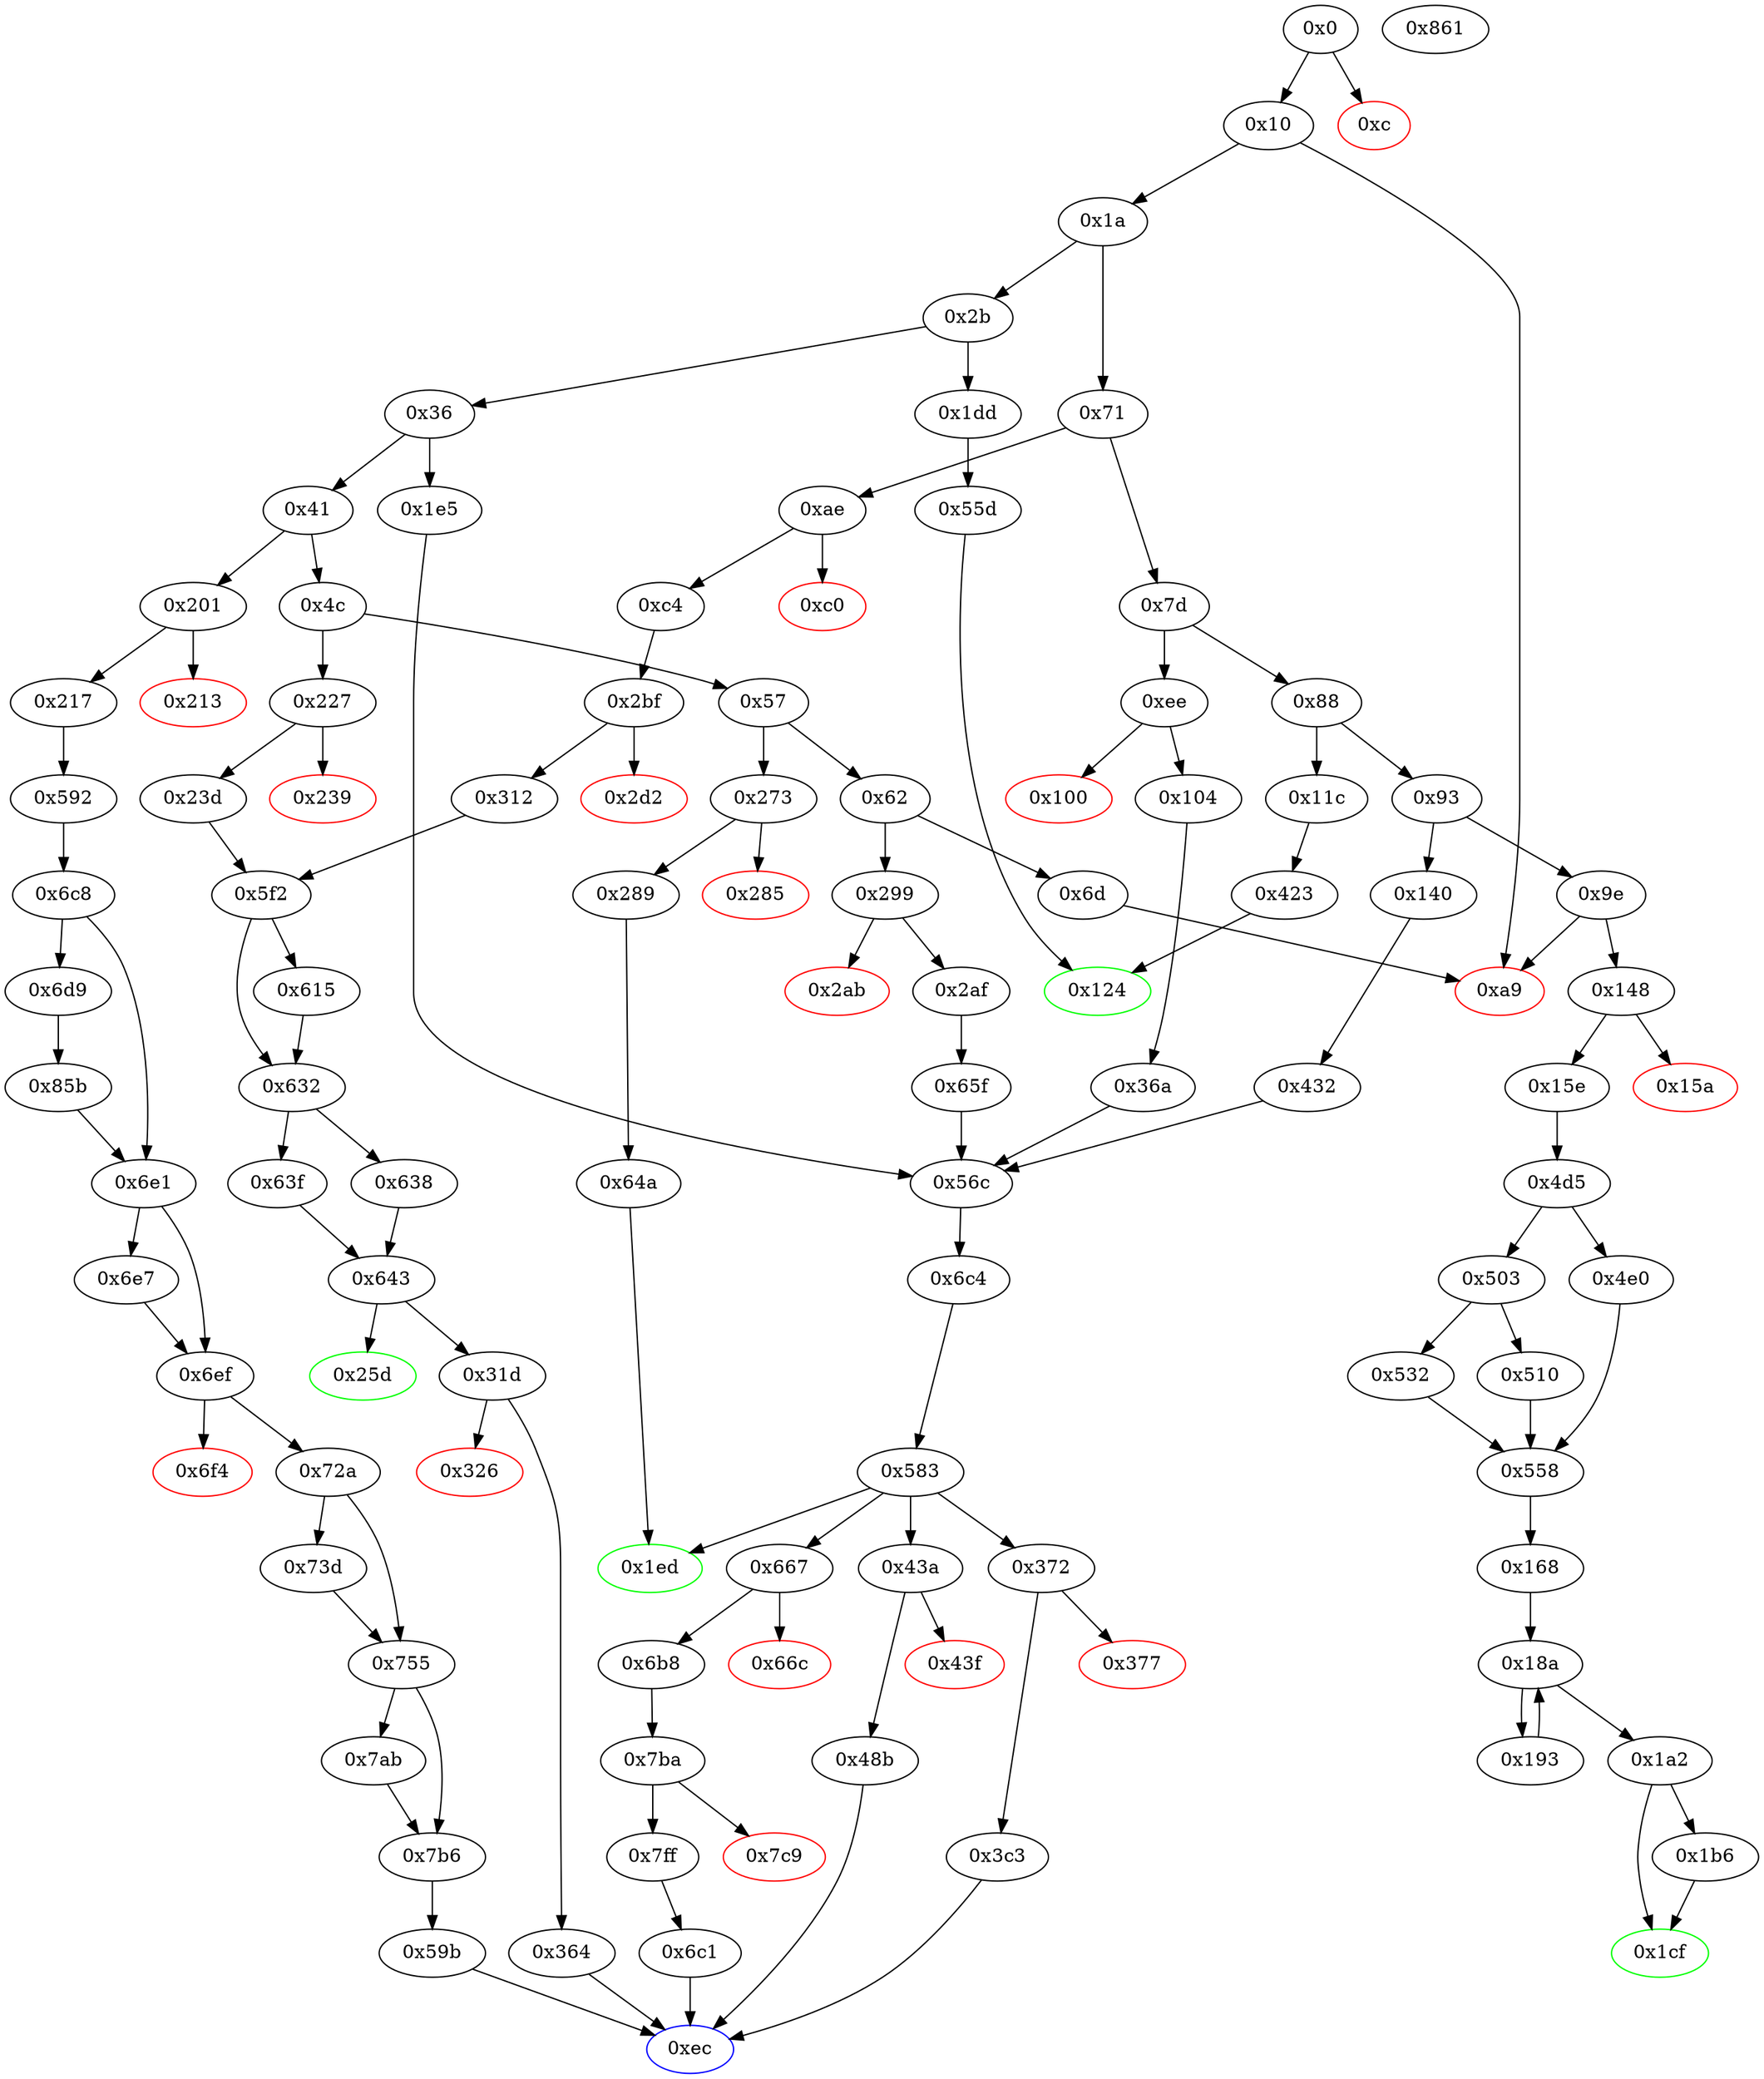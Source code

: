 strict digraph "" {
"0x7c9" [color=red, fillcolor=white, id="0x7c9", style=filled, tooltip="Block 0x7c9\n[0x7c9:0x7fe]\n---\nPredecessors: [0x7ba]\nSuccessors: []\n---\n0x7c9 PUSH1 0x40\n0x7cb MLOAD\n0x7cc PUSH3 0x461bcd\n0x7d0 PUSH1 0xe5\n0x7d2 SHL\n0x7d3 DUP2\n0x7d4 MSTORE\n0x7d5 PUSH1 0x4\n0x7d7 ADD\n0x7d8 DUP1\n0x7d9 DUP1\n0x7da PUSH1 0x20\n0x7dc ADD\n0x7dd DUP3\n0x7de DUP2\n0x7df SUB\n0x7e0 DUP3\n0x7e1 MSTORE\n0x7e2 PUSH1 0x26\n0x7e4 DUP2\n0x7e5 MSTORE\n0x7e6 PUSH1 0x20\n0x7e8 ADD\n0x7e9 DUP1\n0x7ea PUSH2 0x862\n0x7ed PUSH1 0x26\n0x7ef SWAP2\n0x7f0 CODECOPY\n0x7f1 PUSH1 0x40\n0x7f3 ADD\n0x7f4 SWAP2\n0x7f5 POP\n0x7f6 POP\n0x7f7 PUSH1 0x40\n0x7f9 MLOAD\n0x7fa DUP1\n0x7fb SWAP2\n0x7fc SUB\n0x7fd SWAP1\n0x7fe REVERT\n---\n0x7c9: V666 = 0x40\n0x7cb: V667 = M[0x40]\n0x7cc: V668 = 0x461bcd\n0x7d0: V669 = 0xe5\n0x7d2: V670 = SHL 0xe5 0x461bcd\n0x7d4: M[V667] = 0x8c379a000000000000000000000000000000000000000000000000000000000\n0x7d5: V671 = 0x4\n0x7d7: V672 = ADD 0x4 V667\n0x7da: V673 = 0x20\n0x7dc: V674 = ADD 0x20 V672\n0x7df: V675 = SUB V674 V672\n0x7e1: M[V672] = V675\n0x7e2: V676 = 0x26\n0x7e5: M[V674] = 0x26\n0x7e6: V677 = 0x20\n0x7e8: V678 = ADD 0x20 V674\n0x7ea: V679 = 0x862\n0x7ed: V680 = 0x26\n0x7f0: CODECOPY V678 0x862 0x26\n0x7f1: V681 = 0x40\n0x7f3: V682 = ADD 0x40 V678\n0x7f7: V683 = 0x40\n0x7f9: V684 = M[0x40]\n0x7fc: V685 = SUB V682 V684\n0x7fe: REVERT V684 V685\n---\nEntry stack: [V13, S4, S3, S2, 0x6c1, S0]\nStack pops: 0\nStack additions: []\nExit stack: [V13, S4, S3, S2, 0x6c1, S0]\n\nDef sites:\nV13: {0x1a.0x1f}\nS4: {0x1a.0x1f, 0xee.0xef}\nS3: {0x299.0x29a, 0x1a.0x1f, 0x104.0x110}\nS2: {0x140.0x141, 0x1a.0x1f, 0x104.0x117, 0x2af.0x2ba}\n0x6c1: {0x6b8.0x6b9}\nS0: {0x140.0x141, 0x1a.0x1f, 0x104.0x117, 0x2af.0x2ba}\n"];
"0x2af" [fillcolor=white, id="0x2af", style=filled, tooltip="Block 0x2af\n[0x2af:0x2be]\n---\nPredecessors: [0x299]\nSuccessors: [0x65f]\n---\n0x2af JUMPDEST\n0x2b0 POP\n0x2b1 CALLDATALOAD\n0x2b2 PUSH1 0x1\n0x2b4 PUSH1 0x1\n0x2b6 PUSH1 0xa0\n0x2b8 SHL\n0x2b9 SUB\n0x2ba AND\n0x2bb PUSH2 0x65f\n0x2be JUMP\n---\n0x2af: JUMPDEST \n0x2b1: V257 = CALLDATALOAD 0x4\n0x2b2: V258 = 0x1\n0x2b4: V259 = 0x1\n0x2b6: V260 = 0xa0\n0x2b8: V261 = SHL 0xa0 0x1\n0x2b9: V262 = SUB 0x10000000000000000000000000000000000000000 0x1\n0x2ba: V263 = AND 0xffffffffffffffffffffffffffffffffffffffff V257\n0x2bb: V264 = 0x65f\n0x2be: JUMP 0x65f\n---\nEntry stack: [V13, 0xec, 0x4, V251]\nStack pops: 2\nStack additions: [V263]\nExit stack: [V13, 0xec, V263]\n\nDef sites:\nV13: {0x1a.0x1f}\n0xec: {0x299.0x29a}\n0x4: {0x299.0x29d}\nV251: {0x299.0x2a1}\n"];
"0x227" [fillcolor=white, id="0x227", style=filled, tooltip="Block 0x227\n[0x227:0x238]\n---\nPredecessors: [0x4c]\nSuccessors: [0x239, 0x23d]\n---\n0x227 JUMPDEST\n0x228 PUSH2 0x25d\n0x22b PUSH1 0x4\n0x22d DUP1\n0x22e CALLDATASIZE\n0x22f SUB\n0x230 PUSH1 0x60\n0x232 DUP2\n0x233 LT\n0x234 ISZERO\n0x235 PUSH2 0x23d\n0x238 JUMPI\n---\n0x227: JUMPDEST \n0x228: V199 = 0x25d\n0x22b: V200 = 0x4\n0x22e: V201 = CALLDATASIZE\n0x22f: V202 = SUB V201 0x4\n0x230: V203 = 0x60\n0x233: V204 = LT V202 0x60\n0x234: V205 = ISZERO V204\n0x235: V206 = 0x23d\n0x238: JUMPI 0x23d V205\n---\nEntry stack: [V13]\nStack pops: 0\nStack additions: [0x25d, 0x4, V202]\nExit stack: [V13, 0x25d, 0x4, V202]\n\nDef sites:\nV13: {0x1a.0x1f}\n"];
"0x43a" [fillcolor=white, id="0x43a", style=filled, tooltip="Block 0x43a\n[0x43a:0x43e]\n---\nPredecessors: [0x583]\nSuccessors: [0x43f, 0x48b]\n---\n0x43a JUMPDEST\n0x43b PUSH2 0x48b\n0x43e JUMPI\n---\n0x43a: JUMPDEST \n0x43b: V375 = 0x48b\n0x43e: JUMPI 0x48b V478\n---\nEntry stack: [V13, S3, S2, S1, V478]\nStack pops: 1\nStack additions: []\nExit stack: [V13, S3, S2, S1]\n\nDef sites:\nV13: {0x1a.0x1f}\nS3: {0x1a.0x1f, 0xee.0xef}\nS2: {0x299.0x29a, 0x1a.0x1f, 0x104.0x110}\nS1: {0x140.0x141, 0x1a.0x1f, 0x104.0x117, 0x2af.0x2ba}\nV478: {0x583.0x58d}\n"];
"0x6c4" [fillcolor=white, id="0x6c4", style=filled, tooltip="Block 0x6c4\n[0x6c4:0x6c7]\n---\nPredecessors: [0x56c]\nSuccessors: [0x583]\n---\n0x6c4 JUMPDEST\n0x6c5 CALLER\n0x6c6 SWAP1\n0x6c7 JUMP\n---\n0x6c4: JUMPDEST \n0x6c5: V573 = CALLER\n0x6c7: JUMP 0x583\n---\nEntry stack: [V13, S6, S5, S4, {0x1ed, 0x372, 0x43a, 0x667}, 0x0, V469, 0x583]\nStack pops: 1\nStack additions: [V573]\nExit stack: [V13, S6, S5, S4, {0x1ed, 0x372, 0x43a, 0x667}, 0x0, V469, V573]\n\nDef sites:\nV13: {0x1a.0x1f}\nS6: {0x1a.0x1f, 0xee.0xef}\nS5: {0x299.0x29a, 0x1a.0x1f, 0x104.0x110}\nS4: {0x140.0x141, 0x1a.0x1f, 0x104.0x117, 0x2af.0x2ba}\n{0x1ed, 0x372, 0x43a, 0x667}: {0x36a.0x36b, 0x1e5.0x1e6, 0x65f.0x660, 0x432.0x433}\n0x0: {0x56c.0x570}\nV469: {0x56c.0x57b}\n0x583: {0x56c.0x57c}\n"];
"0x638" [fillcolor=white, id="0x638", style=filled, tooltip="Block 0x638\n[0x638:0x63e]\n---\nPredecessors: [0x632]\nSuccessors: [0x643]\n---\n0x638 POP\n0x639 PUSH1 0x0\n0x63b PUSH2 0x643\n0x63e JUMP\n---\n0x639: V540 = 0x0\n0x63b: V541 = 0x643\n0x63e: JUMP 0x643\n---\nEntry stack: [V13, 0xec, V67, V71, V74, S5, {0x25d, 0x31d}, S3, S2, S1, 0x0]\nStack pops: 1\nStack additions: [0x0]\nExit stack: [V13, 0xec, V67, V71, V74, S5, {0x25d, 0x31d}, S3, S2, S1, 0x0]\n\nDef sites:\nV13: {0x1a.0x1f}\n0xec: {0xae.0xaf}\nV67: {0xc4.0xd1}\nV71: {0xc4.0xda}\nV74: {0xc4.0xe0}\nS5: {0x1a.0x1f, 0xc4.0xe7}\n{0x25d, 0x31d}: {0x312.0x313, 0x227.0x228}\nS3: {0x23d.0x24a, 0xc4.0xd1}\nS2: {0x23d.0x253, 0xc4.0xda}\nS1: {0x23d.0x258, 0xc4.0xe0}\n0x0: {0x5f2_0x23d.0x5fd, 0x5f2_0x312.0x5fd}\n"];
"0x72a" [fillcolor=white, id="0x72a", style=filled, tooltip="Block 0x72a\n[0x72a:0x73c]\n---\nPredecessors: [0x6ef]\nSuccessors: [0x73d, 0x755]\n---\n0x72a JUMPDEST\n0x72b PUSH1 0x0\n0x72d SLOAD\n0x72e PUSH2 0x100\n0x731 SWAP1\n0x732 DIV\n0x733 PUSH1 0xff\n0x735 AND\n0x736 ISZERO\n0x737 DUP1\n0x738 ISZERO\n0x739 PUSH2 0x755\n0x73c JUMPI\n---\n0x72a: JUMPDEST \n0x72b: V610 = 0x0\n0x72d: V611 = S[0x0]\n0x72e: V612 = 0x100\n0x732: V613 = DIV V611 0x100\n0x733: V614 = 0xff\n0x735: V615 = AND 0xff V613\n0x736: V616 = ISZERO V615\n0x738: V617 = ISZERO V616\n0x739: V618 = 0x755\n0x73c: JUMPI 0x755 V617\n---\nEntry stack: [V13, 0xec, V197, 0x59b, V480]\nStack pops: 0\nStack additions: [V616]\nExit stack: [V13, 0xec, V197, 0x59b, V480, V616]\n\nDef sites:\nV13: {0x1a.0x1f}\n0xec: {0x201.0x202}\nV197: {0x217.0x222}\n0x59b: {0x592.0x593}\nV480: {0x592.0x596}\n"];
"0x193" [fillcolor=white, id="0x193", style=filled, tooltip="Block 0x193\n[0x193:0x1a1]\n---\nPredecessors: [0x18a]\nSuccessors: [0x18a]\n---\n0x193 DUP2\n0x194 DUP2\n0x195 ADD\n0x196 MLOAD\n0x197 DUP4\n0x198 DUP3\n0x199 ADD\n0x19a MSTORE\n0x19b PUSH1 0x20\n0x19d ADD\n0x19e PUSH2 0x18a\n0x1a1 JUMP\n---\n0x195: V144 = ADD S0 V139\n0x196: V145 = M[V144]\n0x199: V146 = ADD S0 V138\n0x19a: M[V146] = V145\n0x19b: V147 = 0x20\n0x19d: V148 = ADD 0x20 S0\n0x19e: V149 = 0x18a\n0x1a1: JUMP 0x18a\n---\nEntry stack: [V13, S9, V133, V133, V138, V139, V137, V137, V138, V139, S0]\nStack pops: 3\nStack additions: [S2, S1, V148]\nExit stack: [V13, S9, V133, V133, V138, V139, V137, V137, V138, V139, V148]\n\nDef sites:\nV13: {0x1a.0x1f}\nS9: {0x4e0.0x4e4, 0x532.0x537, 0x510.0x514}\nV133: {0x168.0x16c}\nV133: {0x168.0x16c}\nV138: {0x168.0x180}\nV139: {0x168.0x183}\nV137: {0x168.0x179}\nV137: {0x168.0x179}\nV138: {0x168.0x180}\nV139: {0x168.0x183}\nS0: {0x168.0x188, 0x193.0x19d}\n"];
"0x1ed" [color=green, fillcolor=white, id="0x1ed", style=filled, tooltip="Block 0x1ed\n[0x1ed:0x200]\n---\nPredecessors: [0x583, 0x64a]\nSuccessors: []\n---\n0x1ed JUMPDEST\n0x1ee PUSH1 0x40\n0x1f0 DUP1\n0x1f1 MLOAD\n0x1f2 SWAP2\n0x1f3 ISZERO\n0x1f4 ISZERO\n0x1f5 DUP3\n0x1f6 MSTORE\n0x1f7 MLOAD\n0x1f8 SWAP1\n0x1f9 DUP2\n0x1fa SWAP1\n0x1fb SUB\n0x1fc PUSH1 0x20\n0x1fe ADD\n0x1ff SWAP1\n0x200 RETURN\n---\n0x1ed: JUMPDEST \n0x1ee: V174 = 0x40\n0x1f1: V175 = M[0x40]\n0x1f3: V176 = ISZERO S0\n0x1f4: V177 = ISZERO V176\n0x1f6: M[V175] = V177\n0x1f7: V178 = M[0x40]\n0x1fb: V179 = SUB V175 V178\n0x1fc: V180 = 0x20\n0x1fe: V181 = ADD 0x20 V179\n0x200: RETURN V178 V181\n---\nEntry stack: [V13, S3, S2, S1, S0]\nStack pops: 1\nStack additions: []\nExit stack: [V13, S3, S2, S1]\n\nDef sites:\nV13: {0x1a.0x1f}\nS3: {0x1a.0x1f, 0xee.0xef}\nS2: {0x299.0x29a, 0x1a.0x1f, 0x104.0x110}\nS1: {0x140.0x141, 0x273.0x274, 0x1a.0x1f, 0x104.0x117, 0x2af.0x2ba}\nS0: {0x64a.0x65c, 0x583.0x58d}\n"];
"0x423" [fillcolor=white, id="0x423", style=filled, tooltip="Block 0x423\n[0x423:0x431]\n---\nPredecessors: [0x11c]\nSuccessors: [0x124]\n---\n0x423 JUMPDEST\n0x424 PUSH1 0x67\n0x426 SLOAD\n0x427 PUSH1 0x1\n0x429 PUSH1 0x1\n0x42b PUSH1 0xa0\n0x42d SHL\n0x42e SUB\n0x42f AND\n0x430 DUP2\n0x431 JUMP\n---\n0x423: JUMPDEST \n0x424: V365 = 0x67\n0x426: V366 = S[0x67]\n0x427: V367 = 0x1\n0x429: V368 = 0x1\n0x42b: V369 = 0xa0\n0x42d: V370 = SHL 0xa0 0x1\n0x42e: V371 = SUB 0x10000000000000000000000000000000000000000 0x1\n0x42f: V372 = AND 0xffffffffffffffffffffffffffffffffffffffff V366\n0x431: JUMP 0x124\n---\nEntry stack: [V13, 0x124]\nStack pops: 1\nStack additions: [S0, V372]\nExit stack: [V13, 0x124, V372]\n\nDef sites:\nV13: {0x1a.0x1f}\n0x124: {0x11c.0x11d}\n"];
"0x18a" [fillcolor=white, id="0x18a", style=filled, tooltip="Block 0x18a\n[0x18a:0x192]\n---\nPredecessors: [0x168, 0x193]\nSuccessors: [0x193, 0x1a2]\n---\n0x18a JUMPDEST\n0x18b DUP4\n0x18c DUP2\n0x18d LT\n0x18e ISZERO\n0x18f PUSH2 0x1a2\n0x192 JUMPI\n---\n0x18a: JUMPDEST \n0x18d: V141 = LT S0 V137\n0x18e: V142 = ISZERO V141\n0x18f: V143 = 0x1a2\n0x192: JUMPI 0x1a2 V142\n---\nEntry stack: [V13, S9, V133, V133, V138, V139, V137, V137, V138, V139, S0]\nStack pops: 4\nStack additions: [S3, S2, S1, S0]\nExit stack: [V13, S9, V133, V133, V138, V139, V137, V137, V138, V139, S0]\n\nDef sites:\nV13: {0x1a.0x1f}\nS9: {0x4e0.0x4e4, 0x532.0x537, 0x510.0x514}\nV133: {0x168.0x16c}\nV133: {0x168.0x16c}\nV138: {0x168.0x180}\nV139: {0x168.0x183}\nV137: {0x168.0x179}\nV137: {0x168.0x179}\nV138: {0x168.0x180}\nV139: {0x168.0x183}\nS0: {0x168.0x188, 0x193.0x19d}\n"];
"0x65f" [fillcolor=white, id="0x65f", style=filled, tooltip="Block 0x65f\n[0x65f:0x666]\n---\nPredecessors: [0x2af]\nSuccessors: [0x56c]\n---\n0x65f JUMPDEST\n0x660 PUSH2 0x667\n0x663 PUSH2 0x56c\n0x666 JUMP\n---\n0x65f: JUMPDEST \n0x660: V551 = 0x667\n0x663: V552 = 0x56c\n0x666: JUMP 0x56c\n---\nEntry stack: [V13, 0xec, V263]\nStack pops: 0\nStack additions: [0x667]\nExit stack: [V13, 0xec, V263, 0x667]\n\nDef sites:\nV13: {0x1a.0x1f}\n0xec: {0x299.0x29a}\nV263: {0x2af.0x2ba}\n"];
"0x7ff" [fillcolor=white, id="0x7ff", style=filled, tooltip="Block 0x7ff\n[0x7ff:0x85a]\n---\nPredecessors: [0x7ba]\nSuccessors: [0x6c1]\n---\n0x7ff JUMPDEST\n0x800 PUSH1 0x33\n0x802 SLOAD\n0x803 PUSH1 0x40\n0x805 MLOAD\n0x806 PUSH1 0x1\n0x808 PUSH1 0x1\n0x80a PUSH1 0xa0\n0x80c SHL\n0x80d SUB\n0x80e DUP1\n0x80f DUP5\n0x810 AND\n0x811 SWAP3\n0x812 AND\n0x813 SWAP1\n0x814 PUSH32 0x8be0079c531659141344cd1fd0a4f28419497f9722a3daafe3b4186f6b6457e0\n0x835 SWAP1\n0x836 PUSH1 0x0\n0x838 SWAP1\n0x839 LOG3\n0x83a PUSH1 0x33\n0x83c DUP1\n0x83d SLOAD\n0x83e PUSH1 0x1\n0x840 PUSH1 0x1\n0x842 PUSH1 0xa0\n0x844 SHL\n0x845 SUB\n0x846 NOT\n0x847 AND\n0x848 PUSH1 0x1\n0x84a PUSH1 0x1\n0x84c PUSH1 0xa0\n0x84e SHL\n0x84f SUB\n0x850 SWAP3\n0x851 SWAP1\n0x852 SWAP3\n0x853 AND\n0x854 SWAP2\n0x855 SWAP1\n0x856 SWAP2\n0x857 OR\n0x858 SWAP1\n0x859 SSTORE\n0x85a JUMP\n---\n0x7ff: JUMPDEST \n0x800: V686 = 0x33\n0x802: V687 = S[0x33]\n0x803: V688 = 0x40\n0x805: V689 = M[0x40]\n0x806: V690 = 0x1\n0x808: V691 = 0x1\n0x80a: V692 = 0xa0\n0x80c: V693 = SHL 0xa0 0x1\n0x80d: V694 = SUB 0x10000000000000000000000000000000000000000 0x1\n0x810: V695 = AND S0 0xffffffffffffffffffffffffffffffffffffffff\n0x812: V696 = AND V687 0xffffffffffffffffffffffffffffffffffffffff\n0x814: V697 = 0x8be0079c531659141344cd1fd0a4f28419497f9722a3daafe3b4186f6b6457e0\n0x836: V698 = 0x0\n0x839: LOG V689 0x0 0x8be0079c531659141344cd1fd0a4f28419497f9722a3daafe3b4186f6b6457e0 V696 V695\n0x83a: V699 = 0x33\n0x83d: V700 = S[0x33]\n0x83e: V701 = 0x1\n0x840: V702 = 0x1\n0x842: V703 = 0xa0\n0x844: V704 = SHL 0xa0 0x1\n0x845: V705 = SUB 0x10000000000000000000000000000000000000000 0x1\n0x846: V706 = NOT 0xffffffffffffffffffffffffffffffffffffffff\n0x847: V707 = AND 0xffffffffffffffffffffffff0000000000000000000000000000000000000000 V700\n0x848: V708 = 0x1\n0x84a: V709 = 0x1\n0x84c: V710 = 0xa0\n0x84e: V711 = SHL 0xa0 0x1\n0x84f: V712 = SUB 0x10000000000000000000000000000000000000000 0x1\n0x853: V713 = AND 0xffffffffffffffffffffffffffffffffffffffff S0\n0x857: V714 = OR V713 V707\n0x859: S[0x33] = V714\n0x85a: JUMP 0x6c1\n---\nEntry stack: [V13, S4, S3, S2, 0x6c1, S0]\nStack pops: 2\nStack additions: []\nExit stack: [V13, S4, S3, S2]\n\nDef sites:\nV13: {0x1a.0x1f}\nS4: {0x1a.0x1f, 0xee.0xef}\nS3: {0x299.0x29a, 0x1a.0x1f, 0x104.0x110}\nS2: {0x140.0x141, 0x1a.0x1f, 0x104.0x117, 0x2af.0x2ba}\n0x6c1: {0x6b8.0x6b9}\nS0: {0x140.0x141, 0x1a.0x1f, 0x104.0x117, 0x2af.0x2ba}\n"];
"0x503" [fillcolor=white, id="0x503", style=filled, tooltip="Block 0x503\n[0x503:0x50f]\n---\nPredecessors: [0x4d5]\nSuccessors: [0x510, 0x532]\n---\n0x503 JUMPDEST\n0x504 DUP2\n0x505 PUSH1 0xff\n0x507 AND\n0x508 PUSH1 0x1\n0x50a EQ\n0x50b ISZERO\n0x50c PUSH2 0x532\n0x50f JUMPI\n---\n0x503: JUMPDEST \n0x505: V428 = 0xff\n0x507: V429 = AND 0xff V130\n0x508: V430 = 0x1\n0x50a: V431 = EQ 0x1 V429\n0x50b: V432 = ISZERO V431\n0x50c: V433 = 0x532\n0x50f: JUMPI 0x532 V432\n---\nEntry stack: [V13, 0x168, V130, 0x60]\nStack pops: 2\nStack additions: [S1, S0]\nExit stack: [V13, 0x168, V130, 0x60]\n\nDef sites:\nV13: {0x1a.0x1f}\n0x168: {0x148.0x149}\nV130: {0x15e.0x163}\n0x60: {0x4d5.0x4d6}\n"];
"0x372" [fillcolor=white, id="0x372", style=filled, tooltip="Block 0x372\n[0x372:0x376]\n---\nPredecessors: [0x583]\nSuccessors: [0x377, 0x3c3]\n---\n0x372 JUMPDEST\n0x373 PUSH2 0x3c3\n0x376 JUMPI\n---\n0x372: JUMPDEST \n0x373: V324 = 0x3c3\n0x376: JUMPI 0x3c3 V478\n---\nEntry stack: [V13, S3, S2, S1, V478]\nStack pops: 1\nStack additions: []\nExit stack: [V13, S3, S2, S1]\n\nDef sites:\nV13: {0x1a.0x1f}\nS3: {0x1a.0x1f, 0xee.0xef}\nS2: {0x299.0x29a, 0x1a.0x1f, 0x104.0x110}\nS1: {0x140.0x141, 0x1a.0x1f, 0x104.0x117, 0x2af.0x2ba}\nV478: {0x583.0x58d}\n"];
"0x861" [fillcolor=white, id="0x861", style=filled, tooltip="Block 0x861\n[0x861:0x8ef]\n---\nPredecessors: []\nSuccessors: []\n---\n0x861 INVALID\n0x862 MISSING 0x4f\n0x863 PUSH24 0x6e61626c653a206e6577206f776e65722069732074686520\n0x87c PUSH27 0x65726f2061646472657373436f6e747261637420696e7374616e63\n0x898 PUSH6 0x206861732061\n0x89f PUSH13 0x7265616479206265656e20696e\n0x8ad PUSH10 0x7469616c697a6564a265\n0x8b8 PUSH3 0x7a7a72\n0x8bc BALANCE\n0x8bd PC\n0x8be SHA3\n0x8bf ADDMOD\n0x8c0 DUP9\n0x8c1 ADD\n0x8c2 SLOAD\n0x8c3 DUP16\n0x8c4 MISSING 0xc4\n0x8c5 MISSING 0x2f\n0x8c6 MISSING 0xfc\n0x8c7 DUP15\n0x8c8 MISSING 0x2b\n0x8c9 DUP6\n0x8ca PUSH23 0x46ca8831a2ad7919c19026b0dde79f40b4adf15364736f\n0x8e2 PUSH13 0x634300050f0032\n---\n0x861: INVALID \n0x862: MISSING 0x4f\n0x863: V718 = 0x6e61626c653a206e6577206f776e65722069732074686520\n0x87c: V719 = 0x65726f2061646472657373436f6e747261637420696e7374616e63\n0x898: V720 = 0x206861732061\n0x89f: V721 = 0x7265616479206265656e20696e\n0x8ad: V722 = 0x7469616c697a6564a265\n0x8b8: V723 = 0x7a7a72\n0x8bc: V724 = BALANCE 0x7a7a72\n0x8bd: V725 = PC\n0x8be: V726 = SHA3 V725 V724\n0x8bf: V727 = ADDMOD V726 0x7469616c697a6564a265 0x7265616479206265656e20696e\n0x8c1: V728 = ADD S4 V727\n0x8c2: V729 = S[V728]\n0x8c4: MISSING 0xc4\n0x8c5: MISSING 0x2f\n0x8c6: MISSING 0xfc\n0x8c8: MISSING 0x2b\n0x8ca: V730 = 0x46ca8831a2ad7919c19026b0dde79f40b4adf15364736f\n0x8e2: V731 = 0x634300050f0032\n---\nEntry stack: []\nStack pops: 0\nStack additions: [S11, V729, 0x206861732061, 0x65726f2061646472657373436f6e747261637420696e7374616e63, 0x6e61626c653a206e6577206f776e65722069732074686520, S0, S1, S2, S3, S4, S5, S6, S7, S8, S9, S10, S11, S14, S0, S1, S2, S3, S4, S5, S6, S7, S8, S9, S10, S11, S12, S13, S14, 0x634300050f0032, 0x46ca8831a2ad7919c19026b0dde79f40b4adf15364736f, S5, S0, S1, S2, S3, S4, S5]\nExit stack: []\n\nDef sites:\n"];
"0xae" [fillcolor=white, id="0xae", style=filled, tooltip="Block 0xae\n[0xae:0xbf]\n---\nPredecessors: [0x71]\nSuccessors: [0xc0, 0xc4]\n---\n0xae JUMPDEST\n0xaf PUSH2 0xec\n0xb2 PUSH1 0x4\n0xb4 DUP1\n0xb5 CALLDATASIZE\n0xb6 SUB\n0xb7 PUSH1 0x80\n0xb9 DUP2\n0xba LT\n0xbb ISZERO\n0xbc PUSH2 0xc4\n0xbf JUMPI\n---\n0xae: JUMPDEST \n0xaf: V52 = 0xec\n0xb2: V53 = 0x4\n0xb5: V54 = CALLDATASIZE\n0xb6: V55 = SUB V54 0x4\n0xb7: V56 = 0x80\n0xba: V57 = LT V55 0x80\n0xbb: V58 = ISZERO V57\n0xbc: V59 = 0xc4\n0xbf: JUMPI 0xc4 V58\n---\nEntry stack: [V13]\nStack pops: 0\nStack additions: [0xec, 0x4, V55]\nExit stack: [V13, 0xec, 0x4, V55]\n\nDef sites:\nV13: {0x1a.0x1f}\n"];
"0x239" [color=red, fillcolor=white, id="0x239", style=filled, tooltip="Block 0x239\n[0x239:0x23c]\n---\nPredecessors: [0x227]\nSuccessors: []\n---\n0x239 PUSH1 0x0\n0x23b DUP1\n0x23c REVERT\n---\n0x239: V207 = 0x0\n0x23c: REVERT 0x0 0x0\n---\nEntry stack: [V13, 0x25d, 0x4, V202]\nStack pops: 0\nStack additions: []\nExit stack: [V13, 0x25d, 0x4, V202]\n\nDef sites:\nV13: {0x1a.0x1f}\n0x25d: {0x227.0x228}\n0x4: {0x227.0x22b}\nV202: {0x227.0x22f}\n"];
"0x31d" [fillcolor=white, id="0x31d", style=filled, tooltip="Block 0x31d\n[0x31d:0x325]\n---\nPredecessors: [0x643]\nSuccessors: [0x326, 0x364]\n---\n0x31d JUMPDEST\n0x31e PUSH1 0xff\n0x320 AND\n0x321 ISZERO\n0x322 PUSH2 0x364\n0x325 JUMPI\n---\n0x31d: JUMPDEST \n0x31e: V298 = 0xff\n0x320: V299 = AND 0xff {0x0, 0x1}\n0x321: V300 = ISZERO V299\n0x322: V301 = 0x364\n0x325: JUMPI 0x364 V300\n---\nEntry stack: [V13, 0xec, V67, V71, V74, S1, {0x0, 0x1}]\nStack pops: 1\nStack additions: []\nExit stack: [V13, 0xec, V67, V71, V74, S1]\n\nDef sites:\nV13: {0x1a.0x1f}\n0xec: {0xae.0xaf}\nV67: {0xc4.0xd1}\nV71: {0xc4.0xda}\nV74: {0xc4.0xe0}\nS1: {0x1a.0x1f, 0xc4.0xe7}\n{0x0, 0x1}: {0x638_0x5f2.0x639, 0x63f_0x632_0x5f2.0x641, 0x638_0x615_0x23d.0x639, 0x638_0x615_0x312.0x639, 0x63f_0x632_0x615.0x641}\n"];
"0x63f" [fillcolor=white, id="0x63f", style=filled, tooltip="Block 0x63f\n[0x63f:0x642]\n---\nPredecessors: [0x632]\nSuccessors: [0x643]\n---\n0x63f JUMPDEST\n0x640 POP\n0x641 PUSH1 0x1\n---\n0x63f: JUMPDEST \n0x641: V542 = 0x1\n---\nEntry stack: [V13, 0xec, V67, V71, V74, S5, {0x25d, 0x31d}, S3, S2, S1, 0x0]\nStack pops: 1\nStack additions: [0x1]\nExit stack: [V13, 0xec, V67, V71, V74, S5, {0x25d, 0x31d}, S3, S2, S1, 0x1]\n\nDef sites:\nV13: {0x1a.0x1f}\n0xec: {0xae.0xaf}\nV67: {0xc4.0xd1}\nV71: {0xc4.0xda}\nV74: {0xc4.0xe0}\nS5: {0x1a.0x1f, 0xc4.0xe7}\n{0x25d, 0x31d}: {0x312.0x313, 0x227.0x228}\nS3: {0x23d.0x24a, 0xc4.0xd1}\nS2: {0x23d.0x253, 0xc4.0xda}\nS1: {0x23d.0x258, 0xc4.0xe0}\n0x0: {0x5f2_0x23d.0x5fd, 0x5f2_0x312.0x5fd, 0x5f2.0x5fd}\n"];
"0xc4" [fillcolor=white, id="0xc4", style=filled, tooltip="Block 0xc4\n[0xc4:0xeb]\n---\nPredecessors: [0xae]\nSuccessors: [0x2bf]\n---\n0xc4 JUMPDEST\n0xc5 POP\n0xc6 PUSH1 0x1\n0xc8 PUSH1 0x1\n0xca PUSH1 0xa0\n0xcc SHL\n0xcd SUB\n0xce DUP2\n0xcf CALLDATALOAD\n0xd0 DUP2\n0xd1 AND\n0xd2 SWAP2\n0xd3 PUSH1 0x20\n0xd5 DUP2\n0xd6 ADD\n0xd7 CALLDATALOAD\n0xd8 SWAP1\n0xd9 SWAP2\n0xda AND\n0xdb SWAP1\n0xdc PUSH1 0x40\n0xde DUP2\n0xdf ADD\n0xe0 CALLDATALOAD\n0xe1 SWAP1\n0xe2 PUSH1 0x60\n0xe4 ADD\n0xe5 CALLDATALOAD\n0xe6 ISZERO\n0xe7 ISZERO\n0xe8 PUSH2 0x2bf\n0xeb JUMP\n---\n0xc4: JUMPDEST \n0xc6: V61 = 0x1\n0xc8: V62 = 0x1\n0xca: V63 = 0xa0\n0xcc: V64 = SHL 0xa0 0x1\n0xcd: V65 = SUB 0x10000000000000000000000000000000000000000 0x1\n0xcf: V66 = CALLDATALOAD 0x4\n0xd1: V67 = AND 0xffffffffffffffffffffffffffffffffffffffff V66\n0xd3: V68 = 0x20\n0xd6: V69 = ADD 0x4 0x20\n0xd7: V70 = CALLDATALOAD 0x24\n0xda: V71 = AND 0xffffffffffffffffffffffffffffffffffffffff V70\n0xdc: V72 = 0x40\n0xdf: V73 = ADD 0x4 0x40\n0xe0: V74 = CALLDATALOAD 0x44\n0xe2: V75 = 0x60\n0xe4: V76 = ADD 0x60 0x4\n0xe5: V77 = CALLDATALOAD 0x64\n0xe6: V78 = ISZERO V77\n0xe7: V79 = ISZERO V78\n0xe8: V80 = 0x2bf\n0xeb: JUMP 0x2bf\n---\nEntry stack: [V13, 0xec, 0x4, V55]\nStack pops: 2\nStack additions: [V67, V71, V74, V79]\nExit stack: [V13, 0xec, V67, V71, V74, V79]\n\nDef sites:\nV13: {0x1a.0x1f}\n0xec: {0xae.0xaf}\n0x4: {0xae.0xb2}\nV55: {0xae.0xb6}\n"];
"0x9e" [fillcolor=white, id="0x9e", style=filled, tooltip="Block 0x9e\n[0x9e:0xa8]\n---\nPredecessors: [0x93]\nSuccessors: [0xa9, 0x148]\n---\n0x9e DUP1\n0x9f PUSH4 0x7f4ab1dd\n0xa4 EQ\n0xa5 PUSH2 0x148\n0xa8 JUMPI\n---\n0x9f: V48 = 0x7f4ab1dd\n0xa4: V49 = EQ 0x7f4ab1dd V13\n0xa5: V50 = 0x148\n0xa8: JUMPI 0x148 V49\n---\nEntry stack: [V13]\nStack pops: 1\nStack additions: [S0]\nExit stack: [V13]\n\nDef sites:\nV13: {0x1a.0x1f}\n"];
"0x583" [fillcolor=white, id="0x583", style=filled, tooltip="Block 0x583\n[0x583:0x591]\n---\nPredecessors: [0x6c4]\nSuccessors: [0x1ed, 0x372, 0x43a, 0x667]\n---\n0x583 JUMPDEST\n0x584 PUSH1 0x1\n0x586 PUSH1 0x1\n0x588 PUSH1 0xa0\n0x58a SHL\n0x58b SUB\n0x58c AND\n0x58d EQ\n0x58e SWAP1\n0x58f POP\n0x590 SWAP1\n0x591 JUMP\n---\n0x583: JUMPDEST \n0x584: V472 = 0x1\n0x586: V473 = 0x1\n0x588: V474 = 0xa0\n0x58a: V475 = SHL 0xa0 0x1\n0x58b: V476 = SUB 0x10000000000000000000000000000000000000000 0x1\n0x58c: V477 = AND 0xffffffffffffffffffffffffffffffffffffffff V573\n0x58d: V478 = EQ V477 S1\n0x591: JUMP {0x1ed, 0x372, 0x43a, 0x667}\n---\nEntry stack: [V13, S6, S5, S4, {0x1ed, 0x372, 0x43a, 0x667}, 0x0, S1, V573]\nStack pops: 4\nStack additions: [V478]\nExit stack: [V13, S6, S5, S4, V478]\n\nDef sites:\nV13: {0x1a.0x1f}\nS6: {0x1a.0x1f, 0xee.0xef}\nS5: {0x299.0x29a, 0x1a.0x1f, 0x104.0x110}\nS4: {0x140.0x141, 0x1a.0x1f, 0x104.0x117, 0x2af.0x2ba}\n{0x1ed, 0x372, 0x43a, 0x667}: {0x36a.0x36b, 0x1e5.0x1e6, 0x65f.0x660, 0x432.0x433}\n0x0: {0x56c_0x1e5.0x570, 0x56c_0x65f.0x570, 0x56c_0x432.0x570, 0x56c_0x36a.0x570}\nS1: {0x56c_0x1e5.0x57b, 0x56c_0x36a.0x57b, 0x56c_0x432.0x57b, 0x56c_0x65f.0x57b}\nV573: {0x6c4.0x6c5}\n"];
"0x6ef" [fillcolor=white, id="0x6ef", style=filled, tooltip="Block 0x6ef\n[0x6ef:0x6f3]\n---\nPredecessors: [0x6e1, 0x6e7]\nSuccessors: [0x6f4, 0x72a]\n---\n0x6ef JUMPDEST\n0x6f0 PUSH2 0x72a\n0x6f3 JUMPI\n---\n0x6ef: JUMPDEST \n0x6f0: V589 = 0x72a\n0x6f3: JUMPI 0x72a S0\n---\nEntry stack: [V13, 0xec, V197, 0x59b, V480, S0]\nStack pops: 1\nStack additions: []\nExit stack: [V13, 0xec, V197, 0x59b, V480]\n\nDef sites:\nV13: {0x1a.0x1f}\n0xec: {0x201.0x202}\nV197: {0x217.0x222}\n0x59b: {0x592.0x593}\nV480: {0x592.0x596}\nS0: {0x6c8.0x6d3, 0x85b.0x85e, 0x6e7.0x6ee}\n"];
"0x55d" [fillcolor=white, id="0x55d", style=filled, tooltip="Block 0x55d\n[0x55d:0x56b]\n---\nPredecessors: [0x1dd]\nSuccessors: [0x124]\n---\n0x55d JUMPDEST\n0x55e PUSH1 0x33\n0x560 SLOAD\n0x561 PUSH1 0x1\n0x563 PUSH1 0x1\n0x565 PUSH1 0xa0\n0x567 SHL\n0x568 SUB\n0x569 AND\n0x56a SWAP1\n0x56b JUMP\n---\n0x55d: JUMPDEST \n0x55e: V453 = 0x33\n0x560: V454 = S[0x33]\n0x561: V455 = 0x1\n0x563: V456 = 0x1\n0x565: V457 = 0xa0\n0x567: V458 = SHL 0xa0 0x1\n0x568: V459 = SUB 0x10000000000000000000000000000000000000000 0x1\n0x569: V460 = AND 0xffffffffffffffffffffffffffffffffffffffff V454\n0x56b: JUMP 0x124\n---\nEntry stack: [V13, 0x124]\nStack pops: 1\nStack additions: [V460]\nExit stack: [V13, V460]\n\nDef sites:\nV13: {0x1a.0x1f}\n0x124: {0x1dd.0x1de}\n"];
"0x4c" [fillcolor=white, id="0x4c", style=filled, tooltip="Block 0x4c\n[0x4c:0x56]\n---\nPredecessors: [0x41]\nSuccessors: [0x57, 0x227]\n---\n0x4c DUP1\n0x4d PUSH4 0xd4ce1415\n0x52 EQ\n0x53 PUSH2 0x227\n0x56 JUMPI\n---\n0x4d: V26 = 0xd4ce1415\n0x52: V27 = EQ 0xd4ce1415 V13\n0x53: V28 = 0x227\n0x56: JUMPI 0x227 V27\n---\nEntry stack: [V13]\nStack pops: 1\nStack additions: [S0]\nExit stack: [V13]\n\nDef sites:\nV13: {0x1a.0x1f}\n"];
"0x1a2" [fillcolor=white, id="0x1a2", style=filled, tooltip="Block 0x1a2\n[0x1a2:0x1b5]\n---\nPredecessors: [0x18a]\nSuccessors: [0x1b6, 0x1cf]\n---\n0x1a2 JUMPDEST\n0x1a3 POP\n0x1a4 POP\n0x1a5 POP\n0x1a6 POP\n0x1a7 SWAP1\n0x1a8 POP\n0x1a9 SWAP1\n0x1aa DUP2\n0x1ab ADD\n0x1ac SWAP1\n0x1ad PUSH1 0x1f\n0x1af AND\n0x1b0 DUP1\n0x1b1 ISZERO\n0x1b2 PUSH2 0x1cf\n0x1b5 JUMPI\n---\n0x1a2: JUMPDEST \n0x1ab: V150 = ADD V137 V138\n0x1ad: V151 = 0x1f\n0x1af: V152 = AND 0x1f V137\n0x1b1: V153 = ISZERO V152\n0x1b2: V154 = 0x1cf\n0x1b5: JUMPI 0x1cf V153\n---\nEntry stack: [V13, S9, V133, V133, V138, V139, V137, V137, V138, V139, S0]\nStack pops: 7\nStack additions: [V150, V152]\nExit stack: [V13, S9, V133, V133, V150, V152]\n\nDef sites:\nV13: {0x1a.0x1f}\nS9: {0x4e0.0x4e4, 0x532.0x537, 0x510.0x514}\nV133: {0x168.0x16c}\nV133: {0x168.0x16c}\nV138: {0x168.0x180}\nV139: {0x168.0x183}\nV137: {0x168.0x179}\nV137: {0x168.0x179}\nV138: {0x168.0x180}\nV139: {0x168.0x183}\nS0: {0x168.0x188, 0x193.0x19d}\n"];
"0x148" [fillcolor=white, id="0x148", style=filled, tooltip="Block 0x148\n[0x148:0x159]\n---\nPredecessors: [0x9e]\nSuccessors: [0x15a, 0x15e]\n---\n0x148 JUMPDEST\n0x149 PUSH2 0x168\n0x14c PUSH1 0x4\n0x14e DUP1\n0x14f CALLDATASIZE\n0x150 SUB\n0x151 PUSH1 0x20\n0x153 DUP2\n0x154 LT\n0x155 ISZERO\n0x156 PUSH2 0x15e\n0x159 JUMPI\n---\n0x148: JUMPDEST \n0x149: V119 = 0x168\n0x14c: V120 = 0x4\n0x14f: V121 = CALLDATASIZE\n0x150: V122 = SUB V121 0x4\n0x151: V123 = 0x20\n0x154: V124 = LT V122 0x20\n0x155: V125 = ISZERO V124\n0x156: V126 = 0x15e\n0x159: JUMPI 0x15e V125\n---\nEntry stack: [V13]\nStack pops: 0\nStack additions: [0x168, 0x4, V122]\nExit stack: [V13, 0x168, 0x4, V122]\n\nDef sites:\nV13: {0x1a.0x1f}\n"];
"0x7b6" [fillcolor=white, id="0x7b6", style=filled, tooltip="Block 0x7b6\n[0x7b6:0x7b9]\n---\nPredecessors: [0x755, 0x7ab]\nSuccessors: [0x59b]\n---\n0x7b6 JUMPDEST\n0x7b7 POP\n0x7b8 POP\n0x7b9 JUMP\n---\n0x7b6: JUMPDEST \n0x7b9: JUMP 0x59b\n---\nEntry stack: [V13, 0xec, V197, 0x59b, V480, V616]\nStack pops: 3\nStack additions: []\nExit stack: [V13, 0xec, V197]\n\nDef sites:\nV13: {0x1a.0x1f}\n0xec: {0x201.0x202}\nV197: {0x217.0x222}\n0x59b: {0x592.0x593}\nV480: {0x592.0x596}\nV616: {0x72a.0x736}\n"];
"0x62" [fillcolor=white, id="0x62", style=filled, tooltip="Block 0x62\n[0x62:0x6c]\n---\nPredecessors: [0x57]\nSuccessors: [0x6d, 0x299]\n---\n0x62 DUP1\n0x63 PUSH4 0xf2fde38b\n0x68 EQ\n0x69 PUSH2 0x299\n0x6c JUMPI\n---\n0x63: V32 = 0xf2fde38b\n0x68: V33 = EQ 0xf2fde38b V13\n0x69: V34 = 0x299\n0x6c: JUMPI 0x299 V33\n---\nEntry stack: [V13]\nStack pops: 1\nStack additions: [S0]\nExit stack: [V13]\n\nDef sites:\nV13: {0x1a.0x1f}\n"];
"0x0" [fillcolor=white, id="0x0", style=filled, tooltip="Block 0x0\n[0x0:0xb]\n---\nPredecessors: []\nSuccessors: [0xc, 0x10]\n---\n0x0 PUSH1 0x80\n0x2 PUSH1 0x40\n0x4 MSTORE\n0x5 CALLVALUE\n0x6 DUP1\n0x7 ISZERO\n0x8 PUSH2 0x10\n0xb JUMPI\n---\n0x0: V0 = 0x80\n0x2: V1 = 0x40\n0x4: M[0x40] = 0x80\n0x5: V2 = CALLVALUE\n0x7: V3 = ISZERO V2\n0x8: V4 = 0x10\n0xb: JUMPI 0x10 V3\n---\nEntry stack: []\nStack pops: 0\nStack additions: [V2]\nExit stack: [V2]\n\nDef sites:\n"];
"0x312" [fillcolor=white, id="0x312", style=filled, tooltip="Block 0x312\n[0x312:0x31c]\n---\nPredecessors: [0x2bf]\nSuccessors: [0x5f2]\n---\n0x312 JUMPDEST\n0x313 PUSH2 0x31d\n0x316 DUP5\n0x317 DUP5\n0x318 DUP5\n0x319 PUSH2 0x5f2\n0x31c JUMP\n---\n0x312: JUMPDEST \n0x313: V296 = 0x31d\n0x319: V297 = 0x5f2\n0x31c: JUMP 0x5f2\n---\nEntry stack: [V13, 0xec, V67, V71, V74, V79]\nStack pops: 4\nStack additions: [S3, S2, S1, S0, 0x31d, S3, S2, S1]\nExit stack: [V13, 0xec, V67, V71, V74, V79, 0x31d, V67, V71, V74]\n\nDef sites:\nV13: {0x1a.0x1f}\n0xec: {0xae.0xaf}\nV67: {0xc4.0xd1}\nV71: {0xc4.0xda}\nV74: {0xc4.0xe0}\nV79: {0xc4.0xe7}\n"];
"0x213" [color=red, fillcolor=white, id="0x213", style=filled, tooltip="Block 0x213\n[0x213:0x216]\n---\nPredecessors: [0x201]\nSuccessors: []\n---\n0x213 PUSH1 0x0\n0x215 DUP1\n0x216 REVERT\n---\n0x213: V190 = 0x0\n0x216: REVERT 0x0 0x0\n---\nEntry stack: [V13, 0xec, 0x4, V185]\nStack pops: 0\nStack additions: []\nExit stack: [V13, 0xec, 0x4, V185]\n\nDef sites:\nV13: {0x1a.0x1f}\n0xec: {0x201.0x202}\n0x4: {0x201.0x205}\nV185: {0x201.0x209}\n"];
"0x4e0" [fillcolor=white, id="0x4e0", style=filled, tooltip="Block 0x4e0\n[0x4e0:0x502]\n---\nPredecessors: [0x4d5]\nSuccessors: [0x558]\n---\n0x4e0 POP\n0x4e1 PUSH1 0x40\n0x4e3 DUP1\n0x4e4 MLOAD\n0x4e5 DUP1\n0x4e6 DUP3\n0x4e7 ADD\n0x4e8 SWAP1\n0x4e9 SWAP2\n0x4ea MSTORE\n0x4eb PUSH1 0x7\n0x4ed DUP2\n0x4ee MSTORE\n0x4ef PUSH7 0x53554343455353\n0x4f7 PUSH1 0xc8\n0x4f9 SHL\n0x4fa PUSH1 0x20\n0x4fc DUP3\n0x4fd ADD\n0x4fe MSTORE\n0x4ff PUSH2 0x558\n0x502 JUMP\n---\n0x4e1: V418 = 0x40\n0x4e4: V419 = M[0x40]\n0x4e7: V420 = ADD 0x40 V419\n0x4ea: M[0x40] = V420\n0x4eb: V421 = 0x7\n0x4ee: M[V419] = 0x7\n0x4ef: V422 = 0x53554343455353\n0x4f7: V423 = 0xc8\n0x4f9: V424 = SHL 0xc8 0x53554343455353\n0x4fa: V425 = 0x20\n0x4fd: V426 = ADD V419 0x20\n0x4fe: M[V426] = 0x5355434345535300000000000000000000000000000000000000000000000000\n0x4ff: V427 = 0x558\n0x502: JUMP 0x558\n---\nEntry stack: [V13, 0x168, V130, 0x60]\nStack pops: 1\nStack additions: [V419]\nExit stack: [V13, 0x168, V130, V419]\n\nDef sites:\nV13: {0x1a.0x1f}\n0x168: {0x148.0x149}\nV130: {0x15e.0x163}\n0x60: {0x4d5.0x4d6}\n"];
"0x643" [fillcolor=white, id="0x643", style=filled, tooltip="Block 0x643\n[0x643:0x649]\n---\nPredecessors: [0x638, 0x63f]\nSuccessors: [0x25d, 0x31d]\n---\n0x643 JUMPDEST\n0x644 SWAP4\n0x645 SWAP3\n0x646 POP\n0x647 POP\n0x648 POP\n0x649 JUMP\n---\n0x643: JUMPDEST \n0x649: JUMP {0x25d, 0x31d}\n---\nEntry stack: [V13, 0xec, V67, V71, V74, S5, {0x25d, 0x31d}, S3, S2, S1, {0x0, 0x1}]\nStack pops: 5\nStack additions: [S0]\nExit stack: [V13, 0xec, V67, V71, V74, S5, {0x0, 0x1}]\n\nDef sites:\nV13: {0x1a.0x1f}\n0xec: {0xae.0xaf}\nV67: {0xc4.0xd1}\nV71: {0xc4.0xda}\nV74: {0xc4.0xe0}\nS5: {0x1a.0x1f, 0xc4.0xe7}\n{0x25d, 0x31d}: {0x312.0x313, 0x227.0x228}\nS3: {0x23d.0x24a, 0xc4.0xd1}\nS2: {0x23d.0x253, 0xc4.0xda}\nS1: {0x23d.0x258, 0xc4.0xe0}\n{0x0, 0x1}: {0x63f.0x641, 0x638.0x639}\n"];
"0x289" [fillcolor=white, id="0x289", style=filled, tooltip="Block 0x289\n[0x289:0x298]\n---\nPredecessors: [0x273]\nSuccessors: [0x64a]\n---\n0x289 JUMPDEST\n0x28a POP\n0x28b CALLDATALOAD\n0x28c PUSH1 0x1\n0x28e PUSH1 0x1\n0x290 PUSH1 0xa0\n0x292 SHL\n0x293 SUB\n0x294 AND\n0x295 PUSH2 0x64a\n0x298 JUMP\n---\n0x289: JUMPDEST \n0x28b: V240 = CALLDATALOAD 0x4\n0x28c: V241 = 0x1\n0x28e: V242 = 0x1\n0x290: V243 = 0xa0\n0x292: V244 = SHL 0xa0 0x1\n0x293: V245 = SUB 0x10000000000000000000000000000000000000000 0x1\n0x294: V246 = AND 0xffffffffffffffffffffffffffffffffffffffff V240\n0x295: V247 = 0x64a\n0x298: JUMP 0x64a\n---\nEntry stack: [V13, 0x1ed, 0x4, V234]\nStack pops: 2\nStack additions: [V246]\nExit stack: [V13, 0x1ed, V246]\n\nDef sites:\nV13: {0x1a.0x1f}\n0x1ed: {0x273.0x274}\n0x4: {0x273.0x277}\nV234: {0x273.0x27b}\n"];
"0x71" [fillcolor=white, id="0x71", style=filled, tooltip="Block 0x71\n[0x71:0x7c]\n---\nPredecessors: [0x1a]\nSuccessors: [0x7d, 0xae]\n---\n0x71 JUMPDEST\n0x72 DUP1\n0x73 PUSH4 0x36dffedf\n0x78 EQ\n0x79 PUSH2 0xae\n0x7c JUMPI\n---\n0x71: JUMPDEST \n0x73: V36 = 0x36dffedf\n0x78: V37 = EQ 0x36dffedf V13\n0x79: V38 = 0xae\n0x7c: JUMPI 0xae V37\n---\nEntry stack: [V13]\nStack pops: 1\nStack additions: [S0]\nExit stack: [V13]\n\nDef sites:\nV13: {0x1a.0x1f}\n"];
"0x15a" [color=red, fillcolor=white, id="0x15a", style=filled, tooltip="Block 0x15a\n[0x15a:0x15d]\n---\nPredecessors: [0x148]\nSuccessors: []\n---\n0x15a PUSH1 0x0\n0x15c DUP1\n0x15d REVERT\n---\n0x15a: V127 = 0x0\n0x15d: REVERT 0x0 0x0\n---\nEntry stack: [V13, 0x168, 0x4, V122]\nStack pops: 0\nStack additions: []\nExit stack: [V13, 0x168, 0x4, V122]\n\nDef sites:\nV13: {0x1a.0x1f}\n0x168: {0x148.0x149}\n0x4: {0x148.0x14c}\nV122: {0x148.0x150}\n"];
"0x364" [fillcolor=white, id="0x364", style=filled, tooltip="Block 0x364\n[0x364:0x369]\n---\nPredecessors: [0x31d]\nSuccessors: [0xec]\n---\n0x364 JUMPDEST\n0x365 POP\n0x366 POP\n0x367 POP\n0x368 POP\n0x369 JUMP\n---\n0x364: JUMPDEST \n0x369: JUMP 0xec\n---\nEntry stack: [V13, 0xec, V67, V71, V74, S0]\nStack pops: 5\nStack additions: []\nExit stack: [V13]\n\nDef sites:\nV13: {0x1a.0x1f}\n0xec: {0xae.0xaf}\nV67: {0xc4.0xd1}\nV71: {0xc4.0xda}\nV74: {0xc4.0xe0}\nS0: {0x1a.0x1f, 0xc4.0xe7}\n"];
"0x66c" [color=red, fillcolor=white, id="0x66c", style=filled, tooltip="Block 0x66c\n[0x66c:0x6b7]\n---\nPredecessors: [0x667]\nSuccessors: []\n---\n0x66c PUSH1 0x40\n0x66e DUP1\n0x66f MLOAD\n0x670 PUSH3 0x461bcd\n0x674 PUSH1 0xe5\n0x676 SHL\n0x677 DUP2\n0x678 MSTORE\n0x679 PUSH1 0x20\n0x67b PUSH1 0x4\n0x67d DUP3\n0x67e ADD\n0x67f DUP2\n0x680 SWAP1\n0x681 MSTORE\n0x682 PUSH1 0x24\n0x684 DUP3\n0x685 ADD\n0x686 MSTORE\n0x687 PUSH32 0x4f776e61626c653a2063616c6c6572206973206e6f7420746865206f776e6572\n0x6a8 PUSH1 0x44\n0x6aa DUP3\n0x6ab ADD\n0x6ac MSTORE\n0x6ad SWAP1\n0x6ae MLOAD\n0x6af SWAP1\n0x6b0 DUP2\n0x6b1 SWAP1\n0x6b2 SUB\n0x6b3 PUSH1 0x64\n0x6b5 ADD\n0x6b6 SWAP1\n0x6b7 REVERT\n---\n0x66c: V554 = 0x40\n0x66f: V555 = M[0x40]\n0x670: V556 = 0x461bcd\n0x674: V557 = 0xe5\n0x676: V558 = SHL 0xe5 0x461bcd\n0x678: M[V555] = 0x8c379a000000000000000000000000000000000000000000000000000000000\n0x679: V559 = 0x20\n0x67b: V560 = 0x4\n0x67e: V561 = ADD V555 0x4\n0x681: M[V561] = 0x20\n0x682: V562 = 0x24\n0x685: V563 = ADD V555 0x24\n0x686: M[V563] = 0x20\n0x687: V564 = 0x4f776e61626c653a2063616c6c6572206973206e6f7420746865206f776e6572\n0x6a8: V565 = 0x44\n0x6ab: V566 = ADD V555 0x44\n0x6ac: M[V566] = 0x4f776e61626c653a2063616c6c6572206973206e6f7420746865206f776e6572\n0x6ae: V567 = M[0x40]\n0x6b2: V568 = SUB V555 V567\n0x6b3: V569 = 0x64\n0x6b5: V570 = ADD 0x64 V568\n0x6b7: REVERT V567 V570\n---\nEntry stack: [V13, S2, S1, S0]\nStack pops: 0\nStack additions: []\nExit stack: [V13, S2, S1, S0]\n\nDef sites:\nV13: {0x1a.0x1f}\nS2: {0x1a.0x1f, 0xee.0xef}\nS1: {0x299.0x29a, 0x1a.0x1f, 0x104.0x110}\nS0: {0x140.0x141, 0x1a.0x1f, 0x104.0x117, 0x2af.0x2ba}\n"];
"0x6e7" [fillcolor=white, id="0x6e7", style=filled, tooltip="Block 0x6e7\n[0x6e7:0x6ee]\n---\nPredecessors: [0x6e1]\nSuccessors: [0x6ef]\n---\n0x6e7 POP\n0x6e8 PUSH1 0x0\n0x6ea SLOAD\n0x6eb PUSH1 0xff\n0x6ed AND\n0x6ee ISZERO\n---\n0x6e8: V584 = 0x0\n0x6ea: V585 = S[0x0]\n0x6eb: V586 = 0xff\n0x6ed: V587 = AND 0xff V585\n0x6ee: V588 = ISZERO V587\n---\nEntry stack: [V13, 0xec, V197, 0x59b, V480, S0]\nStack pops: 1\nStack additions: [V588]\nExit stack: [V13, 0xec, V197, 0x59b, V480, V588]\n\nDef sites:\nV13: {0x1a.0x1f}\n0xec: {0x201.0x202}\nV197: {0x217.0x222}\n0x59b: {0x592.0x593}\nV480: {0x592.0x596}\nS0: {0x6c8.0x6d3, 0x85b.0x85e}\n"];
"0x6e1" [fillcolor=white, id="0x6e1", style=filled, tooltip="Block 0x6e1\n[0x6e1:0x6e6]\n---\nPredecessors: [0x6c8, 0x85b]\nSuccessors: [0x6e7, 0x6ef]\n---\n0x6e1 JUMPDEST\n0x6e2 DUP1\n0x6e3 PUSH2 0x6ef\n0x6e6 JUMPI\n---\n0x6e1: JUMPDEST \n0x6e3: V583 = 0x6ef\n0x6e6: JUMPI 0x6ef S0\n---\nEntry stack: [V13, 0xec, V197, 0x59b, V480, S0]\nStack pops: 1\nStack additions: [S0]\nExit stack: [V13, 0xec, V197, 0x59b, V480, S0]\n\nDef sites:\nV13: {0x1a.0x1f}\n0xec: {0x201.0x202}\nV197: {0x217.0x222}\n0x59b: {0x592.0x593}\nV480: {0x592.0x596}\nS0: {0x6c8.0x6d3, 0x85b.0x85e}\n"];
"0x11c" [fillcolor=white, id="0x11c", style=filled, tooltip="Block 0x11c\n[0x11c:0x123]\n---\nPredecessors: [0x88]\nSuccessors: [0x423]\n---\n0x11c JUMPDEST\n0x11d PUSH2 0x124\n0x120 PUSH2 0x423\n0x123 JUMP\n---\n0x11c: JUMPDEST \n0x11d: V103 = 0x124\n0x120: V104 = 0x423\n0x123: JUMP 0x423\n---\nEntry stack: [V13]\nStack pops: 0\nStack additions: [0x124]\nExit stack: [V13, 0x124]\n\nDef sites:\nV13: {0x1a.0x1f}\n"];
"0xc" [color=red, fillcolor=white, id="0xc", style=filled, tooltip="Block 0xc\n[0xc:0xf]\n---\nPredecessors: [0x0]\nSuccessors: []\n---\n0xc PUSH1 0x0\n0xe DUP1\n0xf REVERT\n---\n0xc: V5 = 0x0\n0xf: REVERT 0x0 0x0\n---\nEntry stack: [V2]\nStack pops: 0\nStack additions: []\nExit stack: [V2]\n\nDef sites:\nV2: {0x0.0x5}\n"];
"0x104" [fillcolor=white, id="0x104", style=filled, tooltip="Block 0x104\n[0x104:0x11b]\n---\nPredecessors: [0xee]\nSuccessors: [0x36a]\n---\n0x104 JUMPDEST\n0x105 POP\n0x106 PUSH1 0x1\n0x108 PUSH1 0x1\n0x10a PUSH1 0xa0\n0x10c SHL\n0x10d SUB\n0x10e DUP2\n0x10f CALLDATALOAD\n0x110 AND\n0x111 SWAP1\n0x112 PUSH1 0x20\n0x114 ADD\n0x115 CALLDATALOAD\n0x116 ISZERO\n0x117 ISZERO\n0x118 PUSH2 0x36a\n0x11b JUMP\n---\n0x104: JUMPDEST \n0x106: V90 = 0x1\n0x108: V91 = 0x1\n0x10a: V92 = 0xa0\n0x10c: V93 = SHL 0xa0 0x1\n0x10d: V94 = SUB 0x10000000000000000000000000000000000000000 0x1\n0x10f: V95 = CALLDATALOAD 0x4\n0x110: V96 = AND V95 0xffffffffffffffffffffffffffffffffffffffff\n0x112: V97 = 0x20\n0x114: V98 = ADD 0x20 0x4\n0x115: V99 = CALLDATALOAD 0x24\n0x116: V100 = ISZERO V99\n0x117: V101 = ISZERO V100\n0x118: V102 = 0x36a\n0x11b: JUMP 0x36a\n---\nEntry stack: [V13, 0xec, 0x4, V84]\nStack pops: 2\nStack additions: [V96, V101]\nExit stack: [V13, 0xec, V96, V101]\n\nDef sites:\nV13: {0x1a.0x1f}\n0xec: {0xee.0xef}\n0x4: {0xee.0xf2}\nV84: {0xee.0xf6}\n"];
"0x532" [fillcolor=white, id="0x532", style=filled, tooltip="Block 0x532\n[0x532:0x557]\n---\nPredecessors: [0x503]\nSuccessors: [0x558]\n---\n0x532 JUMPDEST\n0x533 POP\n0x534 PUSH1 0x40\n0x536 DUP1\n0x537 MLOAD\n0x538 DUP1\n0x539 DUP3\n0x53a ADD\n0x53b SWAP1\n0x53c SWAP2\n0x53d MSTORE\n0x53e PUSH1 0xd\n0x540 DUP2\n0x541 MSTORE\n0x542 PUSH13 0x2aa725a727aba72fa2a92927a9\n0x550 PUSH1 0x99\n0x552 SHL\n0x553 PUSH1 0x20\n0x555 DUP3\n0x556 ADD\n0x557 MSTORE\n---\n0x532: JUMPDEST \n0x534: V444 = 0x40\n0x537: V445 = M[0x40]\n0x53a: V446 = ADD 0x40 V445\n0x53d: M[0x40] = V446\n0x53e: V447 = 0xd\n0x541: M[V445] = 0xd\n0x542: V448 = 0x2aa725a727aba72fa2a92927a9\n0x550: V449 = 0x99\n0x552: V450 = SHL 0x99 0x2aa725a727aba72fa2a92927a9\n0x553: V451 = 0x20\n0x556: V452 = ADD V445 0x20\n0x557: M[V452] = 0x554e4b4e4f574e5f4552524f5200000000000000000000000000000000000000\n---\nEntry stack: [V13, 0x168, V130, 0x60]\nStack pops: 1\nStack additions: [V445]\nExit stack: [V13, 0x168, V130, V445]\n\nDef sites:\nV13: {0x1a.0x1f}\n0x168: {0x148.0x149}\nV130: {0x15e.0x163}\n0x60: {0x4d5.0x4d6}\n"];
"0x168" [fillcolor=white, id="0x168", style=filled, tooltip="Block 0x168\n[0x168:0x189]\n---\nPredecessors: [0x558]\nSuccessors: [0x18a]\n---\n0x168 JUMPDEST\n0x169 PUSH1 0x40\n0x16b DUP1\n0x16c MLOAD\n0x16d PUSH1 0x20\n0x16f DUP1\n0x170 DUP3\n0x171 MSTORE\n0x172 DUP4\n0x173 MLOAD\n0x174 DUP2\n0x175 DUP4\n0x176 ADD\n0x177 MSTORE\n0x178 DUP4\n0x179 MLOAD\n0x17a SWAP2\n0x17b SWAP3\n0x17c DUP4\n0x17d SWAP3\n0x17e SWAP1\n0x17f DUP4\n0x180 ADD\n0x181 SWAP2\n0x182 DUP6\n0x183 ADD\n0x184 SWAP1\n0x185 DUP1\n0x186 DUP4\n0x187 DUP4\n0x188 PUSH1 0x0\n---\n0x168: JUMPDEST \n0x169: V132 = 0x40\n0x16c: V133 = M[0x40]\n0x16d: V134 = 0x20\n0x171: M[V133] = 0x20\n0x173: V135 = M[S0]\n0x176: V136 = ADD V133 0x20\n0x177: M[V136] = V135\n0x179: V137 = M[S0]\n0x180: V138 = ADD V133 0x40\n0x183: V139 = ADD S0 0x20\n0x188: V140 = 0x0\n---\nEntry stack: [V13, S0]\nStack pops: 1\nStack additions: [S0, V133, V133, V138, V139, V137, V137, V138, V139, 0x0]\nExit stack: [V13, S0, V133, V133, V138, V139, V137, V137, V138, V139, 0x0]\n\nDef sites:\nV13: {0x1a.0x1f}\nS0: {0x4e0.0x4e4, 0x532.0x537, 0x510.0x514}\n"];
"0x201" [fillcolor=white, id="0x201", style=filled, tooltip="Block 0x201\n[0x201:0x212]\n---\nPredecessors: [0x41]\nSuccessors: [0x213, 0x217]\n---\n0x201 JUMPDEST\n0x202 PUSH2 0xec\n0x205 PUSH1 0x4\n0x207 DUP1\n0x208 CALLDATASIZE\n0x209 SUB\n0x20a PUSH1 0x20\n0x20c DUP2\n0x20d LT\n0x20e ISZERO\n0x20f PUSH2 0x217\n0x212 JUMPI\n---\n0x201: JUMPDEST \n0x202: V182 = 0xec\n0x205: V183 = 0x4\n0x208: V184 = CALLDATASIZE\n0x209: V185 = SUB V184 0x4\n0x20a: V186 = 0x20\n0x20d: V187 = LT V185 0x20\n0x20e: V188 = ISZERO V187\n0x20f: V189 = 0x217\n0x212: JUMPI 0x217 V188\n---\nEntry stack: [V13]\nStack pops: 0\nStack additions: [0xec, 0x4, V185]\nExit stack: [V13, 0xec, 0x4, V185]\n\nDef sites:\nV13: {0x1a.0x1f}\n"];
"0x510" [fillcolor=white, id="0x510", style=filled, tooltip="Block 0x510\n[0x510:0x531]\n---\nPredecessors: [0x503]\nSuccessors: [0x558]\n---\n0x510 POP\n0x511 PUSH1 0x40\n0x513 DUP1\n0x514 MLOAD\n0x515 DUP1\n0x516 DUP3\n0x517 ADD\n0x518 SWAP1\n0x519 SWAP2\n0x51a MSTORE\n0x51b PUSH1 0x6\n0x51d DUP2\n0x51e MSTORE\n0x51f PUSH6 0x111153925151\n0x526 PUSH1 0xd2\n0x528 SHL\n0x529 PUSH1 0x20\n0x52b DUP3\n0x52c ADD\n0x52d MSTORE\n0x52e PUSH2 0x558\n0x531 JUMP\n---\n0x511: V434 = 0x40\n0x514: V435 = M[0x40]\n0x517: V436 = ADD 0x40 V435\n0x51a: M[0x40] = V436\n0x51b: V437 = 0x6\n0x51e: M[V435] = 0x6\n0x51f: V438 = 0x111153925151\n0x526: V439 = 0xd2\n0x528: V440 = SHL 0xd2 0x111153925151\n0x529: V441 = 0x20\n0x52c: V442 = ADD V435 0x20\n0x52d: M[V442] = 0x44454e4945440000000000000000000000000000000000000000000000000000\n0x52e: V443 = 0x558\n0x531: JUMP 0x558\n---\nEntry stack: [V13, 0x168, V130, 0x60]\nStack pops: 1\nStack additions: [V435]\nExit stack: [V13, 0x168, V130, V435]\n\nDef sites:\nV13: {0x1a.0x1f}\n0x168: {0x148.0x149}\nV130: {0x15e.0x163}\n0x60: {0x4d5.0x4d6}\n"];
"0x1e5" [fillcolor=white, id="0x1e5", style=filled, tooltip="Block 0x1e5\n[0x1e5:0x1ec]\n---\nPredecessors: [0x36]\nSuccessors: [0x56c]\n---\n0x1e5 JUMPDEST\n0x1e6 PUSH2 0x1ed\n0x1e9 PUSH2 0x56c\n0x1ec JUMP\n---\n0x1e5: JUMPDEST \n0x1e6: V172 = 0x1ed\n0x1e9: V173 = 0x56c\n0x1ec: JUMP 0x56c\n---\nEntry stack: [V13]\nStack pops: 0\nStack additions: [0x1ed]\nExit stack: [V13, 0x1ed]\n\nDef sites:\nV13: {0x1a.0x1f}\n"];
"0xa9" [color=red, fillcolor=white, id="0xa9", style=filled, tooltip="Block 0xa9\n[0xa9:0xad]\n---\nPredecessors: [0x10, 0x6d, 0x9e]\nSuccessors: []\n---\n0xa9 JUMPDEST\n0xaa PUSH1 0x0\n0xac DUP1\n0xad REVERT\n---\n0xa9: JUMPDEST \n0xaa: V51 = 0x0\n0xad: REVERT 0x0 0x0\n---\nEntry stack: [V13]\nStack pops: 0\nStack additions: []\nExit stack: [V13]\n\nDef sites:\nV13: {0x1a.0x1f}\n"];
"0x64a" [fillcolor=white, id="0x64a", style=filled, tooltip="Block 0x64a\n[0x64a:0x65e]\n---\nPredecessors: [0x289]\nSuccessors: [0x1ed]\n---\n0x64a JUMPDEST\n0x64b PUSH1 0x66\n0x64d PUSH1 0x20\n0x64f MSTORE\n0x650 PUSH1 0x0\n0x652 SWAP1\n0x653 DUP2\n0x654 MSTORE\n0x655 PUSH1 0x40\n0x657 SWAP1\n0x658 SHA3\n0x659 SLOAD\n0x65a PUSH1 0xff\n0x65c AND\n0x65d DUP2\n0x65e JUMP\n---\n0x64a: JUMPDEST \n0x64b: V543 = 0x66\n0x64d: V544 = 0x20\n0x64f: M[0x20] = 0x66\n0x650: V545 = 0x0\n0x654: M[0x0] = V246\n0x655: V546 = 0x40\n0x658: V547 = SHA3 0x0 0x40\n0x659: V548 = S[V547]\n0x65a: V549 = 0xff\n0x65c: V550 = AND 0xff V548\n0x65e: JUMP 0x1ed\n---\nEntry stack: [V13, 0x1ed, V246]\nStack pops: 2\nStack additions: [S1, V550]\nExit stack: [V13, 0x1ed, V550]\n\nDef sites:\nV13: {0x1a.0x1f}\n0x1ed: {0x273.0x274}\nV246: {0x289.0x294}\n"];
"0x6d" [fillcolor=white, id="0x6d", style=filled, tooltip="Block 0x6d\n[0x6d:0x70]\n---\nPredecessors: [0x62]\nSuccessors: [0xa9]\n---\n0x6d PUSH2 0xa9\n0x70 JUMP\n---\n0x6d: V35 = 0xa9\n0x70: JUMP 0xa9\n---\nEntry stack: [V13]\nStack pops: 0\nStack additions: []\nExit stack: [V13]\n\nDef sites:\nV13: {0x1a.0x1f}\n"];
"0x6b8" [fillcolor=white, id="0x6b8", style=filled, tooltip="Block 0x6b8\n[0x6b8:0x6c0]\n---\nPredecessors: [0x667]\nSuccessors: [0x7ba]\n---\n0x6b8 JUMPDEST\n0x6b9 PUSH2 0x6c1\n0x6bc DUP2\n0x6bd PUSH2 0x7ba\n0x6c0 JUMP\n---\n0x6b8: JUMPDEST \n0x6b9: V571 = 0x6c1\n0x6bd: V572 = 0x7ba\n0x6c0: JUMP 0x7ba\n---\nEntry stack: [V13, S2, S1, S0]\nStack pops: 1\nStack additions: [S0, 0x6c1, S0]\nExit stack: [V13, S2, S1, S0, 0x6c1, S0]\n\nDef sites:\nV13: {0x1a.0x1f}\nS2: {0x1a.0x1f, 0xee.0xef}\nS1: {0x299.0x29a, 0x1a.0x1f, 0x104.0x110}\nS0: {0x140.0x141, 0x1a.0x1f, 0x104.0x117, 0x2af.0x2ba}\n"];
"0x592" [fillcolor=white, id="0x592", style=filled, tooltip="Block 0x592\n[0x592:0x59a]\n---\nPredecessors: [0x217]\nSuccessors: [0x6c8]\n---\n0x592 JUMPDEST\n0x593 PUSH2 0x59b\n0x596 CALLER\n0x597 PUSH2 0x6c8\n0x59a JUMP\n---\n0x592: JUMPDEST \n0x593: V479 = 0x59b\n0x596: V480 = CALLER\n0x597: V481 = 0x6c8\n0x59a: JUMP 0x6c8\n---\nEntry stack: [V13, 0xec, V197]\nStack pops: 0\nStack additions: [0x59b, V480]\nExit stack: [V13, 0xec, V197, 0x59b, V480]\n\nDef sites:\nV13: {0x1a.0x1f}\n0xec: {0x201.0x202}\nV197: {0x217.0x222}\n"];
"0x59b" [fillcolor=white, id="0x59b", style=filled, tooltip="Block 0x59b\n[0x59b:0x5f1]\n---\nPredecessors: [0x7b6]\nSuccessors: [0xec]\n---\n0x59b JUMPDEST\n0x59c PUSH1 0x67\n0x59e DUP1\n0x59f SLOAD\n0x5a0 PUSH1 0x1\n0x5a2 PUSH1 0x1\n0x5a4 PUSH1 0xa0\n0x5a6 SHL\n0x5a7 SUB\n0x5a8 NOT\n0x5a9 AND\n0x5aa PUSH1 0x1\n0x5ac PUSH1 0x1\n0x5ae PUSH1 0xa0\n0x5b0 SHL\n0x5b1 SUB\n0x5b2 SWAP3\n0x5b3 SWAP1\n0x5b4 SWAP3\n0x5b5 AND\n0x5b6 SWAP2\n0x5b7 SWAP1\n0x5b8 SWAP2\n0x5b9 OR\n0x5ba SWAP1\n0x5bb SSTORE\n0x5bc PUSH1 0x0\n0x5be DUP1\n0x5bf MSTORE\n0x5c0 PUSH1 0x66\n0x5c2 PUSH1 0x20\n0x5c4 MSTORE\n0x5c5 PUSH32 0x6f48904484b35701cf1f41ad9068b394adf7e2f8a59d2309a04d10a155eaa72b\n0x5e6 DUP1\n0x5e7 SLOAD\n0x5e8 PUSH1 0xff\n0x5ea NOT\n0x5eb AND\n0x5ec PUSH1 0x1\n0x5ee OR\n0x5ef SWAP1\n0x5f0 SSTORE\n0x5f1 JUMP\n---\n0x59b: JUMPDEST \n0x59c: V482 = 0x67\n0x59f: V483 = S[0x67]\n0x5a0: V484 = 0x1\n0x5a2: V485 = 0x1\n0x5a4: V486 = 0xa0\n0x5a6: V487 = SHL 0xa0 0x1\n0x5a7: V488 = SUB 0x10000000000000000000000000000000000000000 0x1\n0x5a8: V489 = NOT 0xffffffffffffffffffffffffffffffffffffffff\n0x5a9: V490 = AND 0xffffffffffffffffffffffff0000000000000000000000000000000000000000 V483\n0x5aa: V491 = 0x1\n0x5ac: V492 = 0x1\n0x5ae: V493 = 0xa0\n0x5b0: V494 = SHL 0xa0 0x1\n0x5b1: V495 = SUB 0x10000000000000000000000000000000000000000 0x1\n0x5b5: V496 = AND 0xffffffffffffffffffffffffffffffffffffffff V197\n0x5b9: V497 = OR V496 V490\n0x5bb: S[0x67] = V497\n0x5bc: V498 = 0x0\n0x5bf: M[0x0] = 0x0\n0x5c0: V499 = 0x66\n0x5c2: V500 = 0x20\n0x5c4: M[0x20] = 0x66\n0x5c5: V501 = 0x6f48904484b35701cf1f41ad9068b394adf7e2f8a59d2309a04d10a155eaa72b\n0x5e7: V502 = S[0x6f48904484b35701cf1f41ad9068b394adf7e2f8a59d2309a04d10a155eaa72b]\n0x5e8: V503 = 0xff\n0x5ea: V504 = NOT 0xff\n0x5eb: V505 = AND 0xffffffffffffffffffffffffffffffffffffffffffffffffffffffffffffff00 V502\n0x5ec: V506 = 0x1\n0x5ee: V507 = OR 0x1 V505\n0x5f0: S[0x6f48904484b35701cf1f41ad9068b394adf7e2f8a59d2309a04d10a155eaa72b] = V507\n0x5f1: JUMP 0xec\n---\nEntry stack: [V13, 0xec, V197]\nStack pops: 2\nStack additions: []\nExit stack: [V13]\n\nDef sites:\nV13: {0x1a.0x1f}\n0xec: {0x201.0x202}\nV197: {0x217.0x222}\n"];
"0xee" [fillcolor=white, id="0xee", style=filled, tooltip="Block 0xee\n[0xee:0xff]\n---\nPredecessors: [0x7d]\nSuccessors: [0x100, 0x104]\n---\n0xee JUMPDEST\n0xef PUSH2 0xec\n0xf2 PUSH1 0x4\n0xf4 DUP1\n0xf5 CALLDATASIZE\n0xf6 SUB\n0xf7 PUSH1 0x40\n0xf9 DUP2\n0xfa LT\n0xfb ISZERO\n0xfc PUSH2 0x104\n0xff JUMPI\n---\n0xee: JUMPDEST \n0xef: V81 = 0xec\n0xf2: V82 = 0x4\n0xf5: V83 = CALLDATASIZE\n0xf6: V84 = SUB V83 0x4\n0xf7: V85 = 0x40\n0xfa: V86 = LT V84 0x40\n0xfb: V87 = ISZERO V86\n0xfc: V88 = 0x104\n0xff: JUMPI 0x104 V87\n---\nEntry stack: [V13]\nStack pops: 0\nStack additions: [0xec, 0x4, V84]\nExit stack: [V13, 0xec, 0x4, V84]\n\nDef sites:\nV13: {0x1a.0x1f}\n"];
"0x48b" [fillcolor=white, id="0x48b", style=filled, tooltip="Block 0x48b\n[0x48b:0x4d4]\n---\nPredecessors: [0x43a]\nSuccessors: [0xec]\n---\n0x48b JUMPDEST\n0x48c PUSH1 0x33\n0x48e SLOAD\n0x48f PUSH1 0x40\n0x491 MLOAD\n0x492 PUSH1 0x0\n0x494 SWAP2\n0x495 PUSH1 0x1\n0x497 PUSH1 0x1\n0x499 PUSH1 0xa0\n0x49b SHL\n0x49c SUB\n0x49d AND\n0x49e SWAP1\n0x49f PUSH32 0x8be0079c531659141344cd1fd0a4f28419497f9722a3daafe3b4186f6b6457e0\n0x4c0 SWAP1\n0x4c1 DUP4\n0x4c2 SWAP1\n0x4c3 LOG3\n0x4c4 PUSH1 0x33\n0x4c6 DUP1\n0x4c7 SLOAD\n0x4c8 PUSH1 0x1\n0x4ca PUSH1 0x1\n0x4cc PUSH1 0xa0\n0x4ce SHL\n0x4cf SUB\n0x4d0 NOT\n0x4d1 AND\n0x4d2 SWAP1\n0x4d3 SSTORE\n0x4d4 JUMP\n---\n0x48b: JUMPDEST \n0x48c: V393 = 0x33\n0x48e: V394 = S[0x33]\n0x48f: V395 = 0x40\n0x491: V396 = M[0x40]\n0x492: V397 = 0x0\n0x495: V398 = 0x1\n0x497: V399 = 0x1\n0x499: V400 = 0xa0\n0x49b: V401 = SHL 0xa0 0x1\n0x49c: V402 = SUB 0x10000000000000000000000000000000000000000 0x1\n0x49d: V403 = AND 0xffffffffffffffffffffffffffffffffffffffff V394\n0x49f: V404 = 0x8be0079c531659141344cd1fd0a4f28419497f9722a3daafe3b4186f6b6457e0\n0x4c3: LOG V396 0x0 0x8be0079c531659141344cd1fd0a4f28419497f9722a3daafe3b4186f6b6457e0 V403 0x0\n0x4c4: V405 = 0x33\n0x4c7: V406 = S[0x33]\n0x4c8: V407 = 0x1\n0x4ca: V408 = 0x1\n0x4cc: V409 = 0xa0\n0x4ce: V410 = SHL 0xa0 0x1\n0x4cf: V411 = SUB 0x10000000000000000000000000000000000000000 0x1\n0x4d0: V412 = NOT 0xffffffffffffffffffffffffffffffffffffffff\n0x4d1: V413 = AND 0xffffffffffffffffffffffff0000000000000000000000000000000000000000 V406\n0x4d3: S[0x33] = V413\n0x4d4: JUMP S0\n---\nEntry stack: [V13, S2, S1, S0]\nStack pops: 1\nStack additions: []\nExit stack: [V13, S2, S1]\n\nDef sites:\nV13: {0x1a.0x1f}\nS2: {0x1a.0x1f, 0xee.0xef}\nS1: {0x299.0x29a, 0x1a.0x1f, 0x104.0x110}\nS0: {0x140.0x141, 0x1a.0x1f, 0x104.0x117, 0x2af.0x2ba}\n"];
"0x10" [fillcolor=white, id="0x10", style=filled, tooltip="Block 0x10\n[0x10:0x19]\n---\nPredecessors: [0x0]\nSuccessors: [0x1a, 0xa9]\n---\n0x10 JUMPDEST\n0x11 POP\n0x12 PUSH1 0x4\n0x14 CALLDATASIZE\n0x15 LT\n0x16 PUSH2 0xa9\n0x19 JUMPI\n---\n0x10: JUMPDEST \n0x12: V6 = 0x4\n0x14: V7 = CALLDATASIZE\n0x15: V8 = LT V7 0x4\n0x16: V9 = 0xa9\n0x19: JUMPI 0xa9 V8\n---\nEntry stack: [V2]\nStack pops: 1\nStack additions: []\nExit stack: []\n\nDef sites:\nV2: {0x0.0x5}\n"];
"0x36" [fillcolor=white, id="0x36", style=filled, tooltip="Block 0x36\n[0x36:0x40]\n---\nPredecessors: [0x2b]\nSuccessors: [0x41, 0x1e5]\n---\n0x36 DUP1\n0x37 PUSH4 0x8f32d59b\n0x3c EQ\n0x3d PUSH2 0x1e5\n0x40 JUMPI\n---\n0x37: V20 = 0x8f32d59b\n0x3c: V21 = EQ 0x8f32d59b V13\n0x3d: V22 = 0x1e5\n0x40: JUMPI 0x1e5 V21\n---\nEntry stack: [V13]\nStack pops: 1\nStack additions: [S0]\nExit stack: [V13]\n\nDef sites:\nV13: {0x1a.0x1f}\n"];
"0x85b" [fillcolor=white, id="0x85b", style=filled, tooltip="Block 0x85b\n[0x85b:0x860]\n---\nPredecessors: [0x6d9]\nSuccessors: [0x6e1]\n---\n0x85b JUMPDEST\n0x85c ADDRESS\n0x85d EXTCODESIZE\n0x85e ISZERO\n0x85f SWAP1\n0x860 JUMP\n---\n0x85b: JUMPDEST \n0x85c: V715 = ADDRESS\n0x85d: V716 = EXTCODESIZE V715\n0x85e: V717 = ISZERO V716\n0x860: JUMP 0x6e1\n---\nEntry stack: [V13, 0xec, V197, 0x59b, V480, 0x6e1]\nStack pops: 1\nStack additions: [V717]\nExit stack: [V13, 0xec, V197, 0x59b, V480, V717]\n\nDef sites:\nV13: {0x1a.0x1f}\n0xec: {0x201.0x202}\nV197: {0x217.0x222}\n0x59b: {0x592.0x593}\nV480: {0x592.0x596}\n0x6e1: {0x6d9.0x6da}\n"];
"0x73d" [fillcolor=white, id="0x73d", style=filled, tooltip="Block 0x73d\n[0x73d:0x754]\n---\nPredecessors: [0x72a]\nSuccessors: [0x755]\n---\n0x73d PUSH1 0x0\n0x73f DUP1\n0x740 SLOAD\n0x741 PUSH1 0xff\n0x743 NOT\n0x744 PUSH2 0xff00\n0x747 NOT\n0x748 SWAP1\n0x749 SWAP2\n0x74a AND\n0x74b PUSH2 0x100\n0x74e OR\n0x74f AND\n0x750 PUSH1 0x1\n0x752 OR\n0x753 SWAP1\n0x754 SSTORE\n---\n0x73d: V619 = 0x0\n0x740: V620 = S[0x0]\n0x741: V621 = 0xff\n0x743: V622 = NOT 0xff\n0x744: V623 = 0xff00\n0x747: V624 = NOT 0xff00\n0x74a: V625 = AND V620 0xffffffffffffffffffffffffffffffffffffffffffffffffffffffffffff00ff\n0x74b: V626 = 0x100\n0x74e: V627 = OR 0x100 V625\n0x74f: V628 = AND V627 0xffffffffffffffffffffffffffffffffffffffffffffffffffffffffffffff00\n0x750: V629 = 0x1\n0x752: V630 = OR 0x1 V628\n0x754: S[0x0] = V630\n---\nEntry stack: [V13, 0xec, V197, 0x59b, V480, V616]\nStack pops: 0\nStack additions: []\nExit stack: [V13, 0xec, V197, 0x59b, V480, V616]\n\nDef sites:\nV13: {0x1a.0x1f}\n0xec: {0x201.0x202}\nV197: {0x217.0x222}\n0x59b: {0x592.0x593}\nV480: {0x592.0x596}\nV616: {0x72a.0x736}\n"];
"0x558" [fillcolor=white, id="0x558", style=filled, tooltip="Block 0x558\n[0x558:0x55c]\n---\nPredecessors: [0x4e0, 0x510, 0x532]\nSuccessors: [0x168]\n---\n0x558 JUMPDEST\n0x559 SWAP2\n0x55a SWAP1\n0x55b POP\n0x55c JUMP\n---\n0x558: JUMPDEST \n0x55c: JUMP 0x168\n---\nEntry stack: [V13, 0x168, V130, S0]\nStack pops: 3\nStack additions: [S0]\nExit stack: [V13, S0]\n\nDef sites:\nV13: {0x1a.0x1f}\n0x168: {0x148.0x149}\nV130: {0x15e.0x163}\nS0: {0x4e0.0x4e4, 0x532.0x537, 0x510.0x514}\n"];
"0x1cf" [color=green, fillcolor=white, id="0x1cf", style=filled, tooltip="Block 0x1cf\n[0x1cf:0x1dc]\n---\nPredecessors: [0x1a2, 0x1b6]\nSuccessors: []\n---\n0x1cf JUMPDEST\n0x1d0 POP\n0x1d1 SWAP3\n0x1d2 POP\n0x1d3 POP\n0x1d4 POP\n0x1d5 PUSH1 0x40\n0x1d7 MLOAD\n0x1d8 DUP1\n0x1d9 SWAP2\n0x1da SUB\n0x1db SWAP1\n0x1dc RETURN\n---\n0x1cf: JUMPDEST \n0x1d5: V167 = 0x40\n0x1d7: V168 = M[0x40]\n0x1da: V169 = SUB S1 V168\n0x1dc: RETURN V168 V169\n---\nEntry stack: [V13, S4, V133, V133, S1, V152]\nStack pops: 5\nStack additions: []\nExit stack: [V13]\n\nDef sites:\nV13: {0x1a.0x1f}\nS4: {0x4e0.0x4e4, 0x532.0x537, 0x510.0x514}\nV133: {0x168.0x16c}\nV133: {0x168.0x16c}\nS1: {0x1a2.0x1ab, 0x1b6.0x1cc}\nV152: {0x1a2.0x1af}\n"];
"0x56c" [fillcolor=white, id="0x56c", style=filled, tooltip="Block 0x56c\n[0x56c:0x582]\n---\nPredecessors: [0x1e5, 0x36a, 0x432, 0x65f]\nSuccessors: [0x6c4]\n---\n0x56c JUMPDEST\n0x56d PUSH1 0x33\n0x56f SLOAD\n0x570 PUSH1 0x0\n0x572 SWAP1\n0x573 PUSH1 0x1\n0x575 PUSH1 0x1\n0x577 PUSH1 0xa0\n0x579 SHL\n0x57a SUB\n0x57b AND\n0x57c PUSH2 0x583\n0x57f PUSH2 0x6c4\n0x582 JUMP\n---\n0x56c: JUMPDEST \n0x56d: V461 = 0x33\n0x56f: V462 = S[0x33]\n0x570: V463 = 0x0\n0x573: V464 = 0x1\n0x575: V465 = 0x1\n0x577: V466 = 0xa0\n0x579: V467 = SHL 0xa0 0x1\n0x57a: V468 = SUB 0x10000000000000000000000000000000000000000 0x1\n0x57b: V469 = AND 0xffffffffffffffffffffffffffffffffffffffff V462\n0x57c: V470 = 0x583\n0x57f: V471 = 0x6c4\n0x582: JUMP 0x6c4\n---\nEntry stack: [V13, S3, S2, S1, {0x1ed, 0x372, 0x43a, 0x667}]\nStack pops: 0\nStack additions: [0x0, V469, 0x583]\nExit stack: [V13, S3, S2, S1, {0x1ed, 0x372, 0x43a, 0x667}, 0x0, V469, 0x583]\n\nDef sites:\nV13: {0x1a.0x1f}\nS3: {0x1a.0x1f, 0xee.0xef}\nS2: {0x299.0x29a, 0x1a.0x1f, 0x104.0x110}\nS1: {0x140.0x141, 0x1a.0x1f, 0x104.0x117, 0x2af.0x2ba}\n{0x1ed, 0x372, 0x43a, 0x667}: {0x36a.0x36b, 0x1e5.0x1e6, 0x65f.0x660, 0x432.0x433}\n"];
"0x6c8" [fillcolor=white, id="0x6c8", style=filled, tooltip="Block 0x6c8\n[0x6c8:0x6d8]\n---\nPredecessors: [0x592]\nSuccessors: [0x6d9, 0x6e1]\n---\n0x6c8 JUMPDEST\n0x6c9 PUSH1 0x0\n0x6cb SLOAD\n0x6cc PUSH2 0x100\n0x6cf SWAP1\n0x6d0 DIV\n0x6d1 PUSH1 0xff\n0x6d3 AND\n0x6d4 DUP1\n0x6d5 PUSH2 0x6e1\n0x6d8 JUMPI\n---\n0x6c8: JUMPDEST \n0x6c9: V574 = 0x0\n0x6cb: V575 = S[0x0]\n0x6cc: V576 = 0x100\n0x6d0: V577 = DIV V575 0x100\n0x6d1: V578 = 0xff\n0x6d3: V579 = AND 0xff V577\n0x6d5: V580 = 0x6e1\n0x6d8: JUMPI 0x6e1 V579\n---\nEntry stack: [V13, 0xec, V197, 0x59b, V480]\nStack pops: 0\nStack additions: [V579]\nExit stack: [V13, 0xec, V197, 0x59b, V480, V579]\n\nDef sites:\nV13: {0x1a.0x1f}\n0xec: {0x201.0x202}\nV197: {0x217.0x222}\n0x59b: {0x592.0x593}\nV480: {0x592.0x596}\n"];
"0xc0" [color=red, fillcolor=white, id="0xc0", style=filled, tooltip="Block 0xc0\n[0xc0:0xc3]\n---\nPredecessors: [0xae]\nSuccessors: []\n---\n0xc0 PUSH1 0x0\n0xc2 DUP1\n0xc3 REVERT\n---\n0xc0: V60 = 0x0\n0xc3: REVERT 0x0 0x0\n---\nEntry stack: [V13, 0xec, 0x4, V55]\nStack pops: 0\nStack additions: []\nExit stack: [V13, 0xec, 0x4, V55]\n\nDef sites:\nV13: {0x1a.0x1f}\n0xec: {0xae.0xaf}\n0x4: {0xae.0xb2}\nV55: {0xae.0xb6}\n"];
"0x755" [fillcolor=white, id="0x755", style=filled, tooltip="Block 0x755\n[0x755:0x7aa]\n---\nPredecessors: [0x72a, 0x73d]\nSuccessors: [0x7ab, 0x7b6]\n---\n0x755 JUMPDEST\n0x756 PUSH1 0x33\n0x758 DUP1\n0x759 SLOAD\n0x75a PUSH1 0x1\n0x75c PUSH1 0x1\n0x75e PUSH1 0xa0\n0x760 SHL\n0x761 SUB\n0x762 NOT\n0x763 AND\n0x764 PUSH1 0x1\n0x766 PUSH1 0x1\n0x768 PUSH1 0xa0\n0x76a SHL\n0x76b SUB\n0x76c DUP5\n0x76d DUP2\n0x76e AND\n0x76f SWAP2\n0x770 SWAP1\n0x771 SWAP2\n0x772 OR\n0x773 SWAP2\n0x774 DUP3\n0x775 SWAP1\n0x776 SSTORE\n0x777 PUSH1 0x40\n0x779 MLOAD\n0x77a SWAP2\n0x77b AND\n0x77c SWAP1\n0x77d PUSH1 0x0\n0x77f SWAP1\n0x780 PUSH32 0x8be0079c531659141344cd1fd0a4f28419497f9722a3daafe3b4186f6b6457e0\n0x7a1 SWAP1\n0x7a2 DUP3\n0x7a3 SWAP1\n0x7a4 LOG3\n0x7a5 DUP1\n0x7a6 ISZERO\n0x7a7 PUSH2 0x7b6\n0x7aa JUMPI\n---\n0x755: JUMPDEST \n0x756: V631 = 0x33\n0x759: V632 = S[0x33]\n0x75a: V633 = 0x1\n0x75c: V634 = 0x1\n0x75e: V635 = 0xa0\n0x760: V636 = SHL 0xa0 0x1\n0x761: V637 = SUB 0x10000000000000000000000000000000000000000 0x1\n0x762: V638 = NOT 0xffffffffffffffffffffffffffffffffffffffff\n0x763: V639 = AND 0xffffffffffffffffffffffff0000000000000000000000000000000000000000 V632\n0x764: V640 = 0x1\n0x766: V641 = 0x1\n0x768: V642 = 0xa0\n0x76a: V643 = SHL 0xa0 0x1\n0x76b: V644 = SUB 0x10000000000000000000000000000000000000000 0x1\n0x76e: V645 = AND 0xffffffffffffffffffffffffffffffffffffffff V480\n0x772: V646 = OR V645 V639\n0x776: S[0x33] = V646\n0x777: V647 = 0x40\n0x779: V648 = M[0x40]\n0x77b: V649 = AND V646 0xffffffffffffffffffffffffffffffffffffffff\n0x77d: V650 = 0x0\n0x780: V651 = 0x8be0079c531659141344cd1fd0a4f28419497f9722a3daafe3b4186f6b6457e0\n0x7a4: LOG V648 0x0 0x8be0079c531659141344cd1fd0a4f28419497f9722a3daafe3b4186f6b6457e0 0x0 V649\n0x7a6: V652 = ISZERO V616\n0x7a7: V653 = 0x7b6\n0x7aa: JUMPI 0x7b6 V652\n---\nEntry stack: [V13, 0xec, V197, 0x59b, V480, V616]\nStack pops: 2\nStack additions: [S1, S0]\nExit stack: [V13, 0xec, V197, 0x59b, V480, V616]\n\nDef sites:\nV13: {0x1a.0x1f}\n0xec: {0x201.0x202}\nV197: {0x217.0x222}\n0x59b: {0x592.0x593}\nV480: {0x592.0x596}\nV616: {0x72a.0x736}\n"];
"0x2b" [fillcolor=white, id="0x2b", style=filled, tooltip="Block 0x2b\n[0x2b:0x35]\n---\nPredecessors: [0x1a]\nSuccessors: [0x36, 0x1dd]\n---\n0x2b DUP1\n0x2c PUSH4 0x8da5cb5b\n0x31 EQ\n0x32 PUSH2 0x1dd\n0x35 JUMPI\n---\n0x2c: V17 = 0x8da5cb5b\n0x31: V18 = EQ 0x8da5cb5b V13\n0x32: V19 = 0x1dd\n0x35: JUMPI 0x1dd V18\n---\nEntry stack: [V13]\nStack pops: 1\nStack additions: [S0]\nExit stack: [V13]\n\nDef sites:\nV13: {0x1a.0x1f}\n"];
"0x6c1" [fillcolor=white, id="0x6c1", style=filled, tooltip="Block 0x6c1\n[0x6c1:0x6c3]\n---\nPredecessors: [0x7ff]\nSuccessors: [0xec]\n---\n0x6c1 JUMPDEST\n0x6c2 POP\n0x6c3 JUMP\n---\n0x6c1: JUMPDEST \n0x6c3: JUMP S1\n---\nEntry stack: [V13, S2, S1, S0]\nStack pops: 2\nStack additions: []\nExit stack: [V13, S2]\n\nDef sites:\nV13: {0x1a.0x1f}\nS2: {0x1a.0x1f, 0xee.0xef}\nS1: {0x299.0x29a, 0x1a.0x1f, 0x104.0x110}\nS0: {0x140.0x141, 0x1a.0x1f, 0x104.0x117, 0x2af.0x2ba}\n"];
"0x6d9" [fillcolor=white, id="0x6d9", style=filled, tooltip="Block 0x6d9\n[0x6d9:0x6e0]\n---\nPredecessors: [0x6c8]\nSuccessors: [0x85b]\n---\n0x6d9 POP\n0x6da PUSH2 0x6e1\n0x6dd PUSH2 0x85b\n0x6e0 JUMP\n---\n0x6da: V581 = 0x6e1\n0x6dd: V582 = 0x85b\n0x6e0: JUMP 0x85b\n---\nEntry stack: [V13, 0xec, V197, 0x59b, V480, V579]\nStack pops: 1\nStack additions: [0x6e1]\nExit stack: [V13, 0xec, V197, 0x59b, V480, 0x6e1]\n\nDef sites:\nV13: {0x1a.0x1f}\n0xec: {0x201.0x202}\nV197: {0x217.0x222}\n0x59b: {0x592.0x593}\nV480: {0x592.0x596}\nV579: {0x6c8.0x6d3}\n"];
"0x273" [fillcolor=white, id="0x273", style=filled, tooltip="Block 0x273\n[0x273:0x284]\n---\nPredecessors: [0x57]\nSuccessors: [0x285, 0x289]\n---\n0x273 JUMPDEST\n0x274 PUSH2 0x1ed\n0x277 PUSH1 0x4\n0x279 DUP1\n0x27a CALLDATASIZE\n0x27b SUB\n0x27c PUSH1 0x20\n0x27e DUP2\n0x27f LT\n0x280 ISZERO\n0x281 PUSH2 0x289\n0x284 JUMPI\n---\n0x273: JUMPDEST \n0x274: V231 = 0x1ed\n0x277: V232 = 0x4\n0x27a: V233 = CALLDATASIZE\n0x27b: V234 = SUB V233 0x4\n0x27c: V235 = 0x20\n0x27f: V236 = LT V234 0x20\n0x280: V237 = ISZERO V236\n0x281: V238 = 0x289\n0x284: JUMPI 0x289 V237\n---\nEntry stack: [V13]\nStack pops: 0\nStack additions: [0x1ed, 0x4, V234]\nExit stack: [V13, 0x1ed, 0x4, V234]\n\nDef sites:\nV13: {0x1a.0x1f}\n"];
"0x140" [fillcolor=white, id="0x140", style=filled, tooltip="Block 0x140\n[0x140:0x147]\n---\nPredecessors: [0x93]\nSuccessors: [0x432]\n---\n0x140 JUMPDEST\n0x141 PUSH2 0xec\n0x144 PUSH2 0x432\n0x147 JUMP\n---\n0x140: JUMPDEST \n0x141: V117 = 0xec\n0x144: V118 = 0x432\n0x147: JUMP 0x432\n---\nEntry stack: [V13]\nStack pops: 0\nStack additions: [0xec]\nExit stack: [V13, 0xec]\n\nDef sites:\nV13: {0x1a.0x1f}\n"];
"0x2d2" [color=red, fillcolor=white, id="0x2d2", style=filled, tooltip="Block 0x2d2\n[0x2d2:0x311]\n---\nPredecessors: [0x2bf]\nSuccessors: []\n---\n0x2d2 PUSH1 0x40\n0x2d4 DUP1\n0x2d5 MLOAD\n0x2d6 PUSH3 0x461bcd\n0x2da PUSH1 0xe5\n0x2dc SHL\n0x2dd DUP2\n0x2de MSTORE\n0x2df PUSH1 0x20\n0x2e1 PUSH1 0x4\n0x2e3 DUP3\n0x2e4 ADD\n0x2e5 MSTORE\n0x2e6 PUSH1 0x11\n0x2e8 PUSH1 0x24\n0x2ea DUP3\n0x2eb ADD\n0x2ec MSTORE\n0x2ed PUSH17 0x43414c4c5f5649415f4441545f4f4e4c59\n0x2ff PUSH1 0x78\n0x301 SHL\n0x302 PUSH1 0x44\n0x304 DUP3\n0x305 ADD\n0x306 MSTORE\n0x307 SWAP1\n0x308 MLOAD\n0x309 SWAP1\n0x30a DUP2\n0x30b SWAP1\n0x30c SUB\n0x30d PUSH1 0x64\n0x30f ADD\n0x310 SWAP1\n0x311 REVERT\n---\n0x2d2: V276 = 0x40\n0x2d5: V277 = M[0x40]\n0x2d6: V278 = 0x461bcd\n0x2da: V279 = 0xe5\n0x2dc: V280 = SHL 0xe5 0x461bcd\n0x2de: M[V277] = 0x8c379a000000000000000000000000000000000000000000000000000000000\n0x2df: V281 = 0x20\n0x2e1: V282 = 0x4\n0x2e4: V283 = ADD V277 0x4\n0x2e5: M[V283] = 0x20\n0x2e6: V284 = 0x11\n0x2e8: V285 = 0x24\n0x2eb: V286 = ADD V277 0x24\n0x2ec: M[V286] = 0x11\n0x2ed: V287 = 0x43414c4c5f5649415f4441545f4f4e4c59\n0x2ff: V288 = 0x78\n0x301: V289 = SHL 0x78 0x43414c4c5f5649415f4441545f4f4e4c59\n0x302: V290 = 0x44\n0x305: V291 = ADD V277 0x44\n0x306: M[V291] = 0x43414c4c5f5649415f4441545f4f4e4c59000000000000000000000000000000\n0x308: V292 = M[0x40]\n0x30c: V293 = SUB V277 V292\n0x30d: V294 = 0x64\n0x30f: V295 = ADD 0x64 V293\n0x311: REVERT V292 V295\n---\nEntry stack: [V13, 0xec, V67, V71, V74, V79]\nStack pops: 0\nStack additions: []\nExit stack: [V13, 0xec, V67, V71, V74, V79]\n\nDef sites:\nV13: {0x1a.0x1f}\n0xec: {0xae.0xaf}\nV67: {0xc4.0xd1}\nV71: {0xc4.0xda}\nV74: {0xc4.0xe0}\nV79: {0xc4.0xe7}\n"];
"0x7ab" [fillcolor=white, id="0x7ab", style=filled, tooltip="Block 0x7ab\n[0x7ab:0x7b5]\n---\nPredecessors: [0x755]\nSuccessors: [0x7b6]\n---\n0x7ab PUSH1 0x0\n0x7ad DUP1\n0x7ae SLOAD\n0x7af PUSH2 0xff00\n0x7b2 NOT\n0x7b3 AND\n0x7b4 SWAP1\n0x7b5 SSTORE\n---\n0x7ab: V654 = 0x0\n0x7ae: V655 = S[0x0]\n0x7af: V656 = 0xff00\n0x7b2: V657 = NOT 0xff00\n0x7b3: V658 = AND 0xffffffffffffffffffffffffffffffffffffffffffffffffffffffffffff00ff V655\n0x7b5: S[0x0] = V658\n---\nEntry stack: [V13, 0xec, V197, 0x59b, V480, V616]\nStack pops: 0\nStack additions: []\nExit stack: [V13, 0xec, V197, 0x59b, V480, V616]\n\nDef sites:\nV13: {0x1a.0x1f}\n0xec: {0x201.0x202}\nV197: {0x217.0x222}\n0x59b: {0x592.0x593}\nV480: {0x592.0x596}\nV616: {0x72a.0x736}\n"];
"0x1a" [fillcolor=white, id="0x1a", style=filled, tooltip="Block 0x1a\n[0x1a:0x2a]\n---\nPredecessors: [0x10]\nSuccessors: [0x2b, 0x71]\n---\n0x1a PUSH1 0x0\n0x1c CALLDATALOAD\n0x1d PUSH1 0xe0\n0x1f SHR\n0x20 DUP1\n0x21 PUSH4 0x8da5cb5b\n0x26 GT\n0x27 PUSH2 0x71\n0x2a JUMPI\n---\n0x1a: V10 = 0x0\n0x1c: V11 = CALLDATALOAD 0x0\n0x1d: V12 = 0xe0\n0x1f: V13 = SHR 0xe0 V11\n0x21: V14 = 0x8da5cb5b\n0x26: V15 = GT 0x8da5cb5b V13\n0x27: V16 = 0x71\n0x2a: JUMPI 0x71 V15\n---\nEntry stack: []\nStack pops: 0\nStack additions: [V13]\nExit stack: [V13]\n\nDef sites:\n"];
"0x100" [color=red, fillcolor=white, id="0x100", style=filled, tooltip="Block 0x100\n[0x100:0x103]\n---\nPredecessors: [0xee]\nSuccessors: []\n---\n0x100 PUSH1 0x0\n0x102 DUP1\n0x103 REVERT\n---\n0x100: V89 = 0x0\n0x103: REVERT 0x0 0x0\n---\nEntry stack: [V13, 0xec, 0x4, V84]\nStack pops: 0\nStack additions: []\nExit stack: [V13, 0xec, 0x4, V84]\n\nDef sites:\nV13: {0x1a.0x1f}\n0xec: {0xee.0xef}\n0x4: {0xee.0xf2}\nV84: {0xee.0xf6}\n"];
"0x615" [fillcolor=white, id="0x615", style=filled, tooltip="Block 0x615\n[0x615:0x631]\n---\nPredecessors: [0x5f2]\nSuccessors: [0x632]\n---\n0x615 POP\n0x616 PUSH1 0x1\n0x618 PUSH1 0x1\n0x61a PUSH1 0xa0\n0x61c SHL\n0x61d SUB\n0x61e DUP4\n0x61f AND\n0x620 PUSH1 0x0\n0x622 SWAP1\n0x623 DUP2\n0x624 MSTORE\n0x625 PUSH1 0x66\n0x627 PUSH1 0x20\n0x629 MSTORE\n0x62a PUSH1 0x40\n0x62c SWAP1\n0x62d SHA3\n0x62e SLOAD\n0x62f PUSH1 0xff\n0x631 AND\n---\n0x616: V524 = 0x1\n0x618: V525 = 0x1\n0x61a: V526 = 0xa0\n0x61c: V527 = SHL 0xa0 0x1\n0x61d: V528 = SUB 0x10000000000000000000000000000000000000000 0x1\n0x61f: V529 = AND S3 0xffffffffffffffffffffffffffffffffffffffff\n0x620: V530 = 0x0\n0x624: M[0x0] = V529\n0x625: V531 = 0x66\n0x627: V532 = 0x20\n0x629: M[0x20] = 0x66\n0x62a: V533 = 0x40\n0x62d: V534 = SHA3 0x0 0x40\n0x62e: V535 = S[V534]\n0x62f: V536 = 0xff\n0x631: V537 = AND 0xff V535\n---\nEntry stack: [V13, 0xec, V67, V71, V74, S6, {0x25d, 0x31d}, S4, S3, S2, 0x0, V521]\nStack pops: 4\nStack additions: [S3, S2, S1, V537]\nExit stack: [V13, 0xec, V67, V71, V74, S6, {0x25d, 0x31d}, S4, S3, S2, 0x0, V537]\n\nDef sites:\nV13: {0x1a.0x1f}\n0xec: {0xae.0xaf}\nV67: {0xc4.0xd1}\nV71: {0xc4.0xda}\nV74: {0xc4.0xe0}\nS6: {0x1a.0x1f, 0xc4.0xe7}\n{0x25d, 0x31d}: {0x312.0x313, 0x227.0x228}\nS4: {0x23d.0x24a, 0xc4.0xd1}\nS3: {0x23d.0x253, 0xc4.0xda}\nS2: {0x23d.0x258, 0xc4.0xe0}\n0x0: {0x5f2.0x5fd}\nV521: {0x5f2.0x60e}\n"];
"0x23d" [fillcolor=white, id="0x23d", style=filled, tooltip="Block 0x23d\n[0x23d:0x25c]\n---\nPredecessors: [0x227]\nSuccessors: [0x5f2]\n---\n0x23d JUMPDEST\n0x23e POP\n0x23f PUSH1 0x1\n0x241 PUSH1 0x1\n0x243 PUSH1 0xa0\n0x245 SHL\n0x246 SUB\n0x247 DUP2\n0x248 CALLDATALOAD\n0x249 DUP2\n0x24a AND\n0x24b SWAP2\n0x24c PUSH1 0x20\n0x24e DUP2\n0x24f ADD\n0x250 CALLDATALOAD\n0x251 SWAP1\n0x252 SWAP2\n0x253 AND\n0x254 SWAP1\n0x255 PUSH1 0x40\n0x257 ADD\n0x258 CALLDATALOAD\n0x259 PUSH2 0x5f2\n0x25c JUMP\n---\n0x23d: JUMPDEST \n0x23f: V208 = 0x1\n0x241: V209 = 0x1\n0x243: V210 = 0xa0\n0x245: V211 = SHL 0xa0 0x1\n0x246: V212 = SUB 0x10000000000000000000000000000000000000000 0x1\n0x248: V213 = CALLDATALOAD 0x4\n0x24a: V214 = AND 0xffffffffffffffffffffffffffffffffffffffff V213\n0x24c: V215 = 0x20\n0x24f: V216 = ADD 0x4 0x20\n0x250: V217 = CALLDATALOAD 0x24\n0x253: V218 = AND 0xffffffffffffffffffffffffffffffffffffffff V217\n0x255: V219 = 0x40\n0x257: V220 = ADD 0x40 0x4\n0x258: V221 = CALLDATALOAD 0x44\n0x259: V222 = 0x5f2\n0x25c: JUMP 0x5f2\n---\nEntry stack: [V13, 0x25d, 0x4, V202]\nStack pops: 2\nStack additions: [V214, V218, V221]\nExit stack: [V13, 0x25d, V214, V218, V221]\n\nDef sites:\nV13: {0x1a.0x1f}\n0x25d: {0x227.0x228}\n0x4: {0x227.0x22b}\nV202: {0x227.0x22f}\n"];
"0x6f4" [color=red, fillcolor=white, id="0x6f4", style=filled, tooltip="Block 0x6f4\n[0x6f4:0x729]\n---\nPredecessors: [0x6ef]\nSuccessors: []\n---\n0x6f4 PUSH1 0x40\n0x6f6 MLOAD\n0x6f7 PUSH3 0x461bcd\n0x6fb PUSH1 0xe5\n0x6fd SHL\n0x6fe DUP2\n0x6ff MSTORE\n0x700 PUSH1 0x4\n0x702 ADD\n0x703 DUP1\n0x704 DUP1\n0x705 PUSH1 0x20\n0x707 ADD\n0x708 DUP3\n0x709 DUP2\n0x70a SUB\n0x70b DUP3\n0x70c MSTORE\n0x70d PUSH1 0x2e\n0x70f DUP2\n0x710 MSTORE\n0x711 PUSH1 0x20\n0x713 ADD\n0x714 DUP1\n0x715 PUSH2 0x888\n0x718 PUSH1 0x2e\n0x71a SWAP2\n0x71b CODECOPY\n0x71c PUSH1 0x40\n0x71e ADD\n0x71f SWAP2\n0x720 POP\n0x721 POP\n0x722 PUSH1 0x40\n0x724 MLOAD\n0x725 DUP1\n0x726 SWAP2\n0x727 SUB\n0x728 SWAP1\n0x729 REVERT\n---\n0x6f4: V590 = 0x40\n0x6f6: V591 = M[0x40]\n0x6f7: V592 = 0x461bcd\n0x6fb: V593 = 0xe5\n0x6fd: V594 = SHL 0xe5 0x461bcd\n0x6ff: M[V591] = 0x8c379a000000000000000000000000000000000000000000000000000000000\n0x700: V595 = 0x4\n0x702: V596 = ADD 0x4 V591\n0x705: V597 = 0x20\n0x707: V598 = ADD 0x20 V596\n0x70a: V599 = SUB V598 V596\n0x70c: M[V596] = V599\n0x70d: V600 = 0x2e\n0x710: M[V598] = 0x2e\n0x711: V601 = 0x20\n0x713: V602 = ADD 0x20 V598\n0x715: V603 = 0x888\n0x718: V604 = 0x2e\n0x71b: CODECOPY V602 0x888 0x2e\n0x71c: V605 = 0x40\n0x71e: V606 = ADD 0x40 V602\n0x722: V607 = 0x40\n0x724: V608 = M[0x40]\n0x727: V609 = SUB V606 V608\n0x729: REVERT V608 V609\n---\nEntry stack: [V13, 0xec, V197, 0x59b, V480]\nStack pops: 0\nStack additions: []\nExit stack: [V13, 0xec, V197, 0x59b, V480]\n\nDef sites:\nV13: {0x1a.0x1f}\n0xec: {0x201.0x202}\nV197: {0x217.0x222}\n0x59b: {0x592.0x593}\nV480: {0x592.0x596}\n"];
"0x43f" [color=red, fillcolor=white, id="0x43f", style=filled, tooltip="Block 0x43f\n[0x43f:0x48a]\n---\nPredecessors: [0x43a]\nSuccessors: []\n---\n0x43f PUSH1 0x40\n0x441 DUP1\n0x442 MLOAD\n0x443 PUSH3 0x461bcd\n0x447 PUSH1 0xe5\n0x449 SHL\n0x44a DUP2\n0x44b MSTORE\n0x44c PUSH1 0x20\n0x44e PUSH1 0x4\n0x450 DUP3\n0x451 ADD\n0x452 DUP2\n0x453 SWAP1\n0x454 MSTORE\n0x455 PUSH1 0x24\n0x457 DUP3\n0x458 ADD\n0x459 MSTORE\n0x45a PUSH32 0x4f776e61626c653a2063616c6c6572206973206e6f7420746865206f776e6572\n0x47b PUSH1 0x44\n0x47d DUP3\n0x47e ADD\n0x47f MSTORE\n0x480 SWAP1\n0x481 MLOAD\n0x482 SWAP1\n0x483 DUP2\n0x484 SWAP1\n0x485 SUB\n0x486 PUSH1 0x64\n0x488 ADD\n0x489 SWAP1\n0x48a REVERT\n---\n0x43f: V376 = 0x40\n0x442: V377 = M[0x40]\n0x443: V378 = 0x461bcd\n0x447: V379 = 0xe5\n0x449: V380 = SHL 0xe5 0x461bcd\n0x44b: M[V377] = 0x8c379a000000000000000000000000000000000000000000000000000000000\n0x44c: V381 = 0x20\n0x44e: V382 = 0x4\n0x451: V383 = ADD V377 0x4\n0x454: M[V383] = 0x20\n0x455: V384 = 0x24\n0x458: V385 = ADD V377 0x24\n0x459: M[V385] = 0x20\n0x45a: V386 = 0x4f776e61626c653a2063616c6c6572206973206e6f7420746865206f776e6572\n0x47b: V387 = 0x44\n0x47e: V388 = ADD V377 0x44\n0x47f: M[V388] = 0x4f776e61626c653a2063616c6c6572206973206e6f7420746865206f776e6572\n0x481: V389 = M[0x40]\n0x485: V390 = SUB V377 V389\n0x486: V391 = 0x64\n0x488: V392 = ADD 0x64 V390\n0x48a: REVERT V389 V392\n---\nEntry stack: [V13, S2, S1, S0]\nStack pops: 0\nStack additions: []\nExit stack: [V13, S2, S1, S0]\n\nDef sites:\nV13: {0x1a.0x1f}\nS2: {0x1a.0x1f, 0xee.0xef}\nS1: {0x299.0x29a, 0x1a.0x1f, 0x104.0x110}\nS0: {0x140.0x141, 0x1a.0x1f, 0x104.0x117, 0x2af.0x2ba}\n"];
"0x667" [fillcolor=white, id="0x667", style=filled, tooltip="Block 0x667\n[0x667:0x66b]\n---\nPredecessors: [0x583]\nSuccessors: [0x66c, 0x6b8]\n---\n0x667 JUMPDEST\n0x668 PUSH2 0x6b8\n0x66b JUMPI\n---\n0x667: JUMPDEST \n0x668: V553 = 0x6b8\n0x66b: JUMPI 0x6b8 V478\n---\nEntry stack: [V13, S3, S2, S1, V478]\nStack pops: 1\nStack additions: []\nExit stack: [V13, S3, S2, S1]\n\nDef sites:\nV13: {0x1a.0x1f}\nS3: {0x1a.0x1f, 0xee.0xef}\nS2: {0x299.0x29a, 0x1a.0x1f, 0x104.0x110}\nS1: {0x140.0x141, 0x1a.0x1f, 0x104.0x117, 0x2af.0x2ba}\nV478: {0x583.0x58d}\n"];
"0x7d" [fillcolor=white, id="0x7d", style=filled, tooltip="Block 0x7d\n[0x7d:0x87]\n---\nPredecessors: [0x71]\nSuccessors: [0x88, 0xee]\n---\n0x7d DUP1\n0x7e PUSH4 0x3d140d21\n0x83 EQ\n0x84 PUSH2 0xee\n0x87 JUMPI\n---\n0x7e: V39 = 0x3d140d21\n0x83: V40 = EQ 0x3d140d21 V13\n0x84: V41 = 0xee\n0x87: JUMPI 0xee V40\n---\nEntry stack: [V13]\nStack pops: 1\nStack additions: [S0]\nExit stack: [V13]\n\nDef sites:\nV13: {0x1a.0x1f}\n"];
"0x124" [color=green, fillcolor=white, id="0x124", style=filled, tooltip="Block 0x124\n[0x124:0x13f]\n---\nPredecessors: [0x423, 0x55d]\nSuccessors: []\n---\n0x124 JUMPDEST\n0x125 PUSH1 0x40\n0x127 DUP1\n0x128 MLOAD\n0x129 PUSH1 0x1\n0x12b PUSH1 0x1\n0x12d PUSH1 0xa0\n0x12f SHL\n0x130 SUB\n0x131 SWAP1\n0x132 SWAP3\n0x133 AND\n0x134 DUP3\n0x135 MSTORE\n0x136 MLOAD\n0x137 SWAP1\n0x138 DUP2\n0x139 SWAP1\n0x13a SUB\n0x13b PUSH1 0x20\n0x13d ADD\n0x13e SWAP1\n0x13f RETURN\n---\n0x124: JUMPDEST \n0x125: V105 = 0x40\n0x128: V106 = M[0x40]\n0x129: V107 = 0x1\n0x12b: V108 = 0x1\n0x12d: V109 = 0xa0\n0x12f: V110 = SHL 0xa0 0x1\n0x130: V111 = SUB 0x10000000000000000000000000000000000000000 0x1\n0x133: V112 = AND S0 0xffffffffffffffffffffffffffffffffffffffff\n0x135: M[V106] = V112\n0x136: V113 = M[0x40]\n0x13a: V114 = SUB V106 V113\n0x13b: V115 = 0x20\n0x13d: V116 = ADD 0x20 V114\n0x13f: RETURN V113 V116\n---\nEntry stack: [V13, S1, S0]\nStack pops: 1\nStack additions: []\nExit stack: [V13, S1]\n\nDef sites:\nV13: {0x1a.0x1f}\nS1: {0x1a.0x1f, 0x11c.0x11d}\nS0: {0x423.0x42f, 0x55d.0x569}\n"];
"0xec" [color=blue, fillcolor=white, id="0xec", style=filled, tooltip="Block 0xec\n[0xec:0xed]\n---\nPredecessors: [0x364, 0x3c3, 0x48b, 0x59b, 0x6c1]\nSuccessors: []\n---\n0xec JUMPDEST\n0xed STOP\n---\n0xec: JUMPDEST \n0xed: STOP \n---\nEntry stack: [V13, S1, S0]\nStack pops: 0\nStack additions: []\nExit stack: [V13, S1, S0]\n\nDef sites:\nV13: {0x1a.0x1f}\nS1: {0x1a.0x1f, 0xee.0xef}\nS0: {0x299.0x29a, 0x1a.0x1f, 0x104.0x110}\n"];
"0x1dd" [fillcolor=white, id="0x1dd", style=filled, tooltip="Block 0x1dd\n[0x1dd:0x1e4]\n---\nPredecessors: [0x2b]\nSuccessors: [0x55d]\n---\n0x1dd JUMPDEST\n0x1de PUSH2 0x124\n0x1e1 PUSH2 0x55d\n0x1e4 JUMP\n---\n0x1dd: JUMPDEST \n0x1de: V170 = 0x124\n0x1e1: V171 = 0x55d\n0x1e4: JUMP 0x55d\n---\nEntry stack: [V13]\nStack pops: 0\nStack additions: [0x124]\nExit stack: [V13, 0x124]\n\nDef sites:\nV13: {0x1a.0x1f}\n"];
"0x93" [fillcolor=white, id="0x93", style=filled, tooltip="Block 0x93\n[0x93:0x9d]\n---\nPredecessors: [0x88]\nSuccessors: [0x9e, 0x140]\n---\n0x93 DUP1\n0x94 PUSH4 0x715018a6\n0x99 EQ\n0x9a PUSH2 0x140\n0x9d JUMPI\n---\n0x94: V45 = 0x715018a6\n0x99: V46 = EQ 0x715018a6 V13\n0x9a: V47 = 0x140\n0x9d: JUMPI 0x140 V46\n---\nEntry stack: [V13]\nStack pops: 1\nStack additions: [S0]\nExit stack: [V13]\n\nDef sites:\nV13: {0x1a.0x1f}\n"];
"0x217" [fillcolor=white, id="0x217", style=filled, tooltip="Block 0x217\n[0x217:0x226]\n---\nPredecessors: [0x201]\nSuccessors: [0x592]\n---\n0x217 JUMPDEST\n0x218 POP\n0x219 CALLDATALOAD\n0x21a PUSH1 0x1\n0x21c PUSH1 0x1\n0x21e PUSH1 0xa0\n0x220 SHL\n0x221 SUB\n0x222 AND\n0x223 PUSH2 0x592\n0x226 JUMP\n---\n0x217: JUMPDEST \n0x219: V191 = CALLDATALOAD 0x4\n0x21a: V192 = 0x1\n0x21c: V193 = 0x1\n0x21e: V194 = 0xa0\n0x220: V195 = SHL 0xa0 0x1\n0x221: V196 = SUB 0x10000000000000000000000000000000000000000 0x1\n0x222: V197 = AND 0xffffffffffffffffffffffffffffffffffffffff V191\n0x223: V198 = 0x592\n0x226: JUMP 0x592\n---\nEntry stack: [V13, 0xec, 0x4, V185]\nStack pops: 2\nStack additions: [V197]\nExit stack: [V13, 0xec, V197]\n\nDef sites:\nV13: {0x1a.0x1f}\n0xec: {0x201.0x202}\n0x4: {0x201.0x205}\nV185: {0x201.0x209}\n"];
"0x15e" [fillcolor=white, id="0x15e", style=filled, tooltip="Block 0x15e\n[0x15e:0x167]\n---\nPredecessors: [0x148]\nSuccessors: [0x4d5]\n---\n0x15e JUMPDEST\n0x15f POP\n0x160 CALLDATALOAD\n0x161 PUSH1 0xff\n0x163 AND\n0x164 PUSH2 0x4d5\n0x167 JUMP\n---\n0x15e: JUMPDEST \n0x160: V128 = CALLDATALOAD 0x4\n0x161: V129 = 0xff\n0x163: V130 = AND 0xff V128\n0x164: V131 = 0x4d5\n0x167: JUMP 0x4d5\n---\nEntry stack: [V13, 0x168, 0x4, V122]\nStack pops: 2\nStack additions: [V130]\nExit stack: [V13, 0x168, V130]\n\nDef sites:\nV13: {0x1a.0x1f}\n0x168: {0x148.0x149}\n0x4: {0x148.0x14c}\nV122: {0x148.0x150}\n"];
"0x1b6" [fillcolor=white, id="0x1b6", style=filled, tooltip="Block 0x1b6\n[0x1b6:0x1ce]\n---\nPredecessors: [0x1a2]\nSuccessors: [0x1cf]\n---\n0x1b6 DUP1\n0x1b7 DUP3\n0x1b8 SUB\n0x1b9 DUP1\n0x1ba MLOAD\n0x1bb PUSH1 0x1\n0x1bd DUP4\n0x1be PUSH1 0x20\n0x1c0 SUB\n0x1c1 PUSH2 0x100\n0x1c4 EXP\n0x1c5 SUB\n0x1c6 NOT\n0x1c7 AND\n0x1c8 DUP2\n0x1c9 MSTORE\n0x1ca PUSH1 0x20\n0x1cc ADD\n0x1cd SWAP2\n0x1ce POP\n---\n0x1b8: V155 = SUB V150 V152\n0x1ba: V156 = M[V155]\n0x1bb: V157 = 0x1\n0x1be: V158 = 0x20\n0x1c0: V159 = SUB 0x20 V152\n0x1c1: V160 = 0x100\n0x1c4: V161 = EXP 0x100 V159\n0x1c5: V162 = SUB V161 0x1\n0x1c6: V163 = NOT V162\n0x1c7: V164 = AND V163 V156\n0x1c9: M[V155] = V164\n0x1ca: V165 = 0x20\n0x1cc: V166 = ADD 0x20 V155\n---\nEntry stack: [V13, S4, V133, V133, V150, V152]\nStack pops: 2\nStack additions: [V166, S0]\nExit stack: [V13, S4, V133, V133, V166, V152]\n\nDef sites:\nV13: {0x1a.0x1f}\nS4: {0x4e0.0x4e4, 0x532.0x537, 0x510.0x514}\nV133: {0x168.0x16c}\nV133: {0x168.0x16c}\nV150: {0x1a2.0x1ab}\nV152: {0x1a2.0x1af}\n"];
"0x57" [fillcolor=white, id="0x57", style=filled, tooltip="Block 0x57\n[0x57:0x61]\n---\nPredecessors: [0x4c]\nSuccessors: [0x62, 0x273]\n---\n0x57 DUP1\n0x58 PUSH4 0xd8b964e6\n0x5d EQ\n0x5e PUSH2 0x273\n0x61 JUMPI\n---\n0x58: V29 = 0xd8b964e6\n0x5d: V30 = EQ 0xd8b964e6 V13\n0x5e: V31 = 0x273\n0x61: JUMPI 0x273 V30\n---\nEntry stack: [V13]\nStack pops: 1\nStack additions: [S0]\nExit stack: [V13]\n\nDef sites:\nV13: {0x1a.0x1f}\n"];
"0x326" [color=red, fillcolor=white, id="0x326", style=filled, tooltip="Block 0x326\n[0x326:0x363]\n---\nPredecessors: [0x31d]\nSuccessors: []\n---\n0x326 PUSH1 0x40\n0x328 DUP1\n0x329 MLOAD\n0x32a PUSH3 0x461bcd\n0x32e PUSH1 0xe5\n0x330 SHL\n0x331 DUP2\n0x332 MSTORE\n0x333 PUSH1 0x20\n0x335 PUSH1 0x4\n0x337 DUP3\n0x338 ADD\n0x339 MSTORE\n0x33a PUSH1 0xf\n0x33c PUSH1 0x24\n0x33e DUP3\n0x33f ADD\n0x340 MSTORE\n0x341 PUSH15 0x1514905394d1915497d11153925151\n0x351 PUSH1 0x8a\n0x353 SHL\n0x354 PUSH1 0x44\n0x356 DUP3\n0x357 ADD\n0x358 MSTORE\n0x359 SWAP1\n0x35a MLOAD\n0x35b SWAP1\n0x35c DUP2\n0x35d SWAP1\n0x35e SUB\n0x35f PUSH1 0x64\n0x361 ADD\n0x362 SWAP1\n0x363 REVERT\n---\n0x326: V302 = 0x40\n0x329: V303 = M[0x40]\n0x32a: V304 = 0x461bcd\n0x32e: V305 = 0xe5\n0x330: V306 = SHL 0xe5 0x461bcd\n0x332: M[V303] = 0x8c379a000000000000000000000000000000000000000000000000000000000\n0x333: V307 = 0x20\n0x335: V308 = 0x4\n0x338: V309 = ADD V303 0x4\n0x339: M[V309] = 0x20\n0x33a: V310 = 0xf\n0x33c: V311 = 0x24\n0x33f: V312 = ADD V303 0x24\n0x340: M[V312] = 0xf\n0x341: V313 = 0x1514905394d1915497d11153925151\n0x351: V314 = 0x8a\n0x353: V315 = SHL 0x8a 0x1514905394d1915497d11153925151\n0x354: V316 = 0x44\n0x357: V317 = ADD V303 0x44\n0x358: M[V317] = 0x5452414e534645525f44454e4945440000000000000000000000000000000000\n0x35a: V318 = M[0x40]\n0x35e: V319 = SUB V303 V318\n0x35f: V320 = 0x64\n0x361: V321 = ADD 0x64 V319\n0x363: REVERT V318 V321\n---\nEntry stack: [V13, 0xec, V67, V71, V74, S0]\nStack pops: 0\nStack additions: []\nExit stack: [V13, 0xec, V67, V71, V74, S0]\n\nDef sites:\nV13: {0x1a.0x1f}\n0xec: {0xae.0xaf}\nV67: {0xc4.0xd1}\nV71: {0xc4.0xda}\nV74: {0xc4.0xe0}\nS0: {0x1a.0x1f, 0xc4.0xe7}\n"];
"0x41" [fillcolor=white, id="0x41", style=filled, tooltip="Block 0x41\n[0x41:0x4b]\n---\nPredecessors: [0x36]\nSuccessors: [0x4c, 0x201]\n---\n0x41 DUP1\n0x42 PUSH4 0xc4d66de8\n0x47 EQ\n0x48 PUSH2 0x201\n0x4b JUMPI\n---\n0x42: V23 = 0xc4d66de8\n0x47: V24 = EQ 0xc4d66de8 V13\n0x48: V25 = 0x201\n0x4b: JUMPI 0x201 V24\n---\nEntry stack: [V13]\nStack pops: 1\nStack additions: [S0]\nExit stack: [V13]\n\nDef sites:\nV13: {0x1a.0x1f}\n"];
"0x2bf" [fillcolor=white, id="0x2bf", style=filled, tooltip="Block 0x2bf\n[0x2bf:0x2d1]\n---\nPredecessors: [0xc4]\nSuccessors: [0x2d2, 0x312]\n---\n0x2bf JUMPDEST\n0x2c0 PUSH1 0x67\n0x2c2 SLOAD\n0x2c3 PUSH1 0x1\n0x2c5 PUSH1 0x1\n0x2c7 PUSH1 0xa0\n0x2c9 SHL\n0x2ca SUB\n0x2cb AND\n0x2cc CALLER\n0x2cd EQ\n0x2ce PUSH2 0x312\n0x2d1 JUMPI\n---\n0x2bf: JUMPDEST \n0x2c0: V265 = 0x67\n0x2c2: V266 = S[0x67]\n0x2c3: V267 = 0x1\n0x2c5: V268 = 0x1\n0x2c7: V269 = 0xa0\n0x2c9: V270 = SHL 0xa0 0x1\n0x2ca: V271 = SUB 0x10000000000000000000000000000000000000000 0x1\n0x2cb: V272 = AND 0xffffffffffffffffffffffffffffffffffffffff V266\n0x2cc: V273 = CALLER\n0x2cd: V274 = EQ V273 V272\n0x2ce: V275 = 0x312\n0x2d1: JUMPI 0x312 V274\n---\nEntry stack: [V13, 0xec, V67, V71, V74, V79]\nStack pops: 0\nStack additions: []\nExit stack: [V13, 0xec, V67, V71, V74, V79]\n\nDef sites:\nV13: {0x1a.0x1f}\n0xec: {0xae.0xaf}\nV67: {0xc4.0xd1}\nV71: {0xc4.0xda}\nV74: {0xc4.0xe0}\nV79: {0xc4.0xe7}\n"];
"0x377" [color=red, fillcolor=white, id="0x377", style=filled, tooltip="Block 0x377\n[0x377:0x3c2]\n---\nPredecessors: [0x372]\nSuccessors: []\n---\n0x377 PUSH1 0x40\n0x379 DUP1\n0x37a MLOAD\n0x37b PUSH3 0x461bcd\n0x37f PUSH1 0xe5\n0x381 SHL\n0x382 DUP2\n0x383 MSTORE\n0x384 PUSH1 0x20\n0x386 PUSH1 0x4\n0x388 DUP3\n0x389 ADD\n0x38a DUP2\n0x38b SWAP1\n0x38c MSTORE\n0x38d PUSH1 0x24\n0x38f DUP3\n0x390 ADD\n0x391 MSTORE\n0x392 PUSH32 0x4f776e61626c653a2063616c6c6572206973206e6f7420746865206f776e6572\n0x3b3 PUSH1 0x44\n0x3b5 DUP3\n0x3b6 ADD\n0x3b7 MSTORE\n0x3b8 SWAP1\n0x3b9 MLOAD\n0x3ba SWAP1\n0x3bb DUP2\n0x3bc SWAP1\n0x3bd SUB\n0x3be PUSH1 0x64\n0x3c0 ADD\n0x3c1 SWAP1\n0x3c2 REVERT\n---\n0x377: V325 = 0x40\n0x37a: V326 = M[0x40]\n0x37b: V327 = 0x461bcd\n0x37f: V328 = 0xe5\n0x381: V329 = SHL 0xe5 0x461bcd\n0x383: M[V326] = 0x8c379a000000000000000000000000000000000000000000000000000000000\n0x384: V330 = 0x20\n0x386: V331 = 0x4\n0x389: V332 = ADD V326 0x4\n0x38c: M[V332] = 0x20\n0x38d: V333 = 0x24\n0x390: V334 = ADD V326 0x24\n0x391: M[V334] = 0x20\n0x392: V335 = 0x4f776e61626c653a2063616c6c6572206973206e6f7420746865206f776e6572\n0x3b3: V336 = 0x44\n0x3b6: V337 = ADD V326 0x44\n0x3b7: M[V337] = 0x4f776e61626c653a2063616c6c6572206973206e6f7420746865206f776e6572\n0x3b9: V338 = M[0x40]\n0x3bd: V339 = SUB V326 V338\n0x3be: V340 = 0x64\n0x3c0: V341 = ADD 0x64 V339\n0x3c2: REVERT V338 V341\n---\nEntry stack: [V13, S2, S1, S0]\nStack pops: 0\nStack additions: []\nExit stack: [V13, S2, S1, S0]\n\nDef sites:\nV13: {0x1a.0x1f}\nS2: {0x1a.0x1f, 0xee.0xef}\nS1: {0x299.0x29a, 0x1a.0x1f, 0x104.0x110}\nS0: {0x140.0x141, 0x1a.0x1f, 0x104.0x117, 0x2af.0x2ba}\n"];
"0x88" [fillcolor=white, id="0x88", style=filled, tooltip="Block 0x88\n[0x88:0x92]\n---\nPredecessors: [0x7d]\nSuccessors: [0x93, 0x11c]\n---\n0x88 DUP1\n0x89 PUSH4 0x63eb963a\n0x8e EQ\n0x8f PUSH2 0x11c\n0x92 JUMPI\n---\n0x89: V42 = 0x63eb963a\n0x8e: V43 = EQ 0x63eb963a V13\n0x8f: V44 = 0x11c\n0x92: JUMPI 0x11c V43\n---\nEntry stack: [V13]\nStack pops: 1\nStack additions: [S0]\nExit stack: [V13]\n\nDef sites:\nV13: {0x1a.0x1f}\n"];
"0x632" [fillcolor=white, id="0x632", style=filled, tooltip="Block 0x632\n[0x632:0x637]\n---\nPredecessors: [0x5f2, 0x615]\nSuccessors: [0x638, 0x63f]\n---\n0x632 JUMPDEST\n0x633 ISZERO\n0x634 PUSH2 0x63f\n0x637 JUMPI\n---\n0x632: JUMPDEST \n0x633: V538 = ISZERO S0\n0x634: V539 = 0x63f\n0x637: JUMPI 0x63f V538\n---\nEntry stack: [V13, 0xec, V67, V71, V74, S6, {0x25d, 0x31d}, S4, S3, S2, 0x0, S0]\nStack pops: 1\nStack additions: []\nExit stack: [V13, 0xec, V67, V71, V74, S6, {0x25d, 0x31d}, S4, S3, S2, 0x0]\n\nDef sites:\nV13: {0x1a.0x1f}\n0xec: {0xae.0xaf}\nV67: {0xc4.0xd1}\nV71: {0xc4.0xda}\nV74: {0xc4.0xe0}\nS6: {0x1a.0x1f, 0xc4.0xe7}\n{0x25d, 0x31d}: {0x312.0x313, 0x227.0x228}\nS4: {0x23d.0x24a, 0xc4.0xd1}\nS3: {0x23d.0x253, 0xc4.0xda}\nS2: {0x23d.0x258, 0xc4.0xe0}\n0x0: {0x5f2_0x23d.0x5fd, 0x5f2_0x312.0x5fd, 0x5f2.0x5fd}\nS0: {0x5f2.0x60e, 0x615.0x631}\n"];
"0x2ab" [color=red, fillcolor=white, id="0x2ab", style=filled, tooltip="Block 0x2ab\n[0x2ab:0x2ae]\n---\nPredecessors: [0x299]\nSuccessors: []\n---\n0x2ab PUSH1 0x0\n0x2ad DUP1\n0x2ae REVERT\n---\n0x2ab: V256 = 0x0\n0x2ae: REVERT 0x0 0x0\n---\nEntry stack: [V13, 0xec, 0x4, V251]\nStack pops: 0\nStack additions: []\nExit stack: [V13, 0xec, 0x4, V251]\n\nDef sites:\nV13: {0x1a.0x1f}\n0xec: {0x299.0x29a}\n0x4: {0x299.0x29d}\nV251: {0x299.0x2a1}\n"];
"0x3c3" [fillcolor=white, id="0x3c3", style=filled, tooltip="Block 0x3c3\n[0x3c3:0x422]\n---\nPredecessors: [0x372]\nSuccessors: [0xec]\n---\n0x3c3 JUMPDEST\n0x3c4 PUSH1 0x1\n0x3c6 PUSH1 0x1\n0x3c8 PUSH1 0xa0\n0x3ca SHL\n0x3cb SUB\n0x3cc DUP3\n0x3cd AND\n0x3ce PUSH1 0x0\n0x3d0 DUP2\n0x3d1 DUP2\n0x3d2 MSTORE\n0x3d3 PUSH1 0x66\n0x3d5 PUSH1 0x20\n0x3d7 SWAP1\n0x3d8 DUP2\n0x3d9 MSTORE\n0x3da PUSH1 0x40\n0x3dc SWAP2\n0x3dd DUP3\n0x3de SWAP1\n0x3df SHA3\n0x3e0 DUP1\n0x3e1 SLOAD\n0x3e2 PUSH1 0xff\n0x3e4 NOT\n0x3e5 AND\n0x3e6 DUP6\n0x3e7 ISZERO\n0x3e8 ISZERO\n0x3e9 SWAP1\n0x3ea DUP2\n0x3eb OR\n0x3ec SWAP1\n0x3ed SWAP2\n0x3ee SSTORE\n0x3ef DUP3\n0x3f0 MLOAD\n0x3f1 SWAP1\n0x3f2 DUP2\n0x3f3 MSTORE\n0x3f4 SWAP2\n0x3f5 MLOAD\n0x3f6 PUSH32 0x1f478f1e5aee36a892d86e821aba410dc0934cb0ebd0241dd753708338845453\n0x417 SWAP3\n0x418 DUP2\n0x419 SWAP1\n0x41a SUB\n0x41b SWAP1\n0x41c SWAP2\n0x41d ADD\n0x41e SWAP1\n0x41f LOG2\n0x420 POP\n0x421 POP\n0x422 JUMP\n---\n0x3c3: JUMPDEST \n0x3c4: V342 = 0x1\n0x3c6: V343 = 0x1\n0x3c8: V344 = 0xa0\n0x3ca: V345 = SHL 0xa0 0x1\n0x3cb: V346 = SUB 0x10000000000000000000000000000000000000000 0x1\n0x3cd: V347 = AND S1 0xffffffffffffffffffffffffffffffffffffffff\n0x3ce: V348 = 0x0\n0x3d2: M[0x0] = V347\n0x3d3: V349 = 0x66\n0x3d5: V350 = 0x20\n0x3d9: M[0x20] = 0x66\n0x3da: V351 = 0x40\n0x3df: V352 = SHA3 0x0 0x40\n0x3e1: V353 = S[V352]\n0x3e2: V354 = 0xff\n0x3e4: V355 = NOT 0xff\n0x3e5: V356 = AND 0xffffffffffffffffffffffffffffffffffffffffffffffffffffffffffffff00 V353\n0x3e7: V357 = ISZERO S0\n0x3e8: V358 = ISZERO V357\n0x3eb: V359 = OR V358 V356\n0x3ee: S[V352] = V359\n0x3f0: V360 = M[0x40]\n0x3f3: M[V360] = V358\n0x3f5: V361 = M[0x40]\n0x3f6: V362 = 0x1f478f1e5aee36a892d86e821aba410dc0934cb0ebd0241dd753708338845453\n0x41a: V363 = SUB V360 V361\n0x41d: V364 = ADD 0x20 V363\n0x41f: LOG V361 V364 0x1f478f1e5aee36a892d86e821aba410dc0934cb0ebd0241dd753708338845453 V347\n0x422: JUMP S2\n---\nEntry stack: [V13, S2, S1, S0]\nStack pops: 3\nStack additions: []\nExit stack: [V13]\n\nDef sites:\nV13: {0x1a.0x1f}\nS2: {0x1a.0x1f, 0xee.0xef}\nS1: {0x299.0x29a, 0x1a.0x1f, 0x104.0x110}\nS0: {0x140.0x141, 0x1a.0x1f, 0x104.0x117, 0x2af.0x2ba}\n"];
"0x5f2" [fillcolor=white, id="0x5f2", style=filled, tooltip="Block 0x5f2\n[0x5f2:0x614]\n---\nPredecessors: [0x23d, 0x312]\nSuccessors: [0x615, 0x632]\n---\n0x5f2 JUMPDEST\n0x5f3 PUSH1 0x1\n0x5f5 PUSH1 0x1\n0x5f7 PUSH1 0xa0\n0x5f9 SHL\n0x5fa SUB\n0x5fb DUP4\n0x5fc AND\n0x5fd PUSH1 0x0\n0x5ff SWAP1\n0x600 DUP2\n0x601 MSTORE\n0x602 PUSH1 0x66\n0x604 PUSH1 0x20\n0x606 MSTORE\n0x607 PUSH1 0x40\n0x609 DUP2\n0x60a SHA3\n0x60b SLOAD\n0x60c PUSH1 0xff\n0x60e AND\n0x60f DUP1\n0x610 ISZERO\n0x611 PUSH2 0x632\n0x614 JUMPI\n---\n0x5f2: JUMPDEST \n0x5f3: V508 = 0x1\n0x5f5: V509 = 0x1\n0x5f7: V510 = 0xa0\n0x5f9: V511 = SHL 0xa0 0x1\n0x5fa: V512 = SUB 0x10000000000000000000000000000000000000000 0x1\n0x5fc: V513 = AND S2 0xffffffffffffffffffffffffffffffffffffffff\n0x5fd: V514 = 0x0\n0x601: M[0x0] = V513\n0x602: V515 = 0x66\n0x604: V516 = 0x20\n0x606: M[0x20] = 0x66\n0x607: V517 = 0x40\n0x60a: V518 = SHA3 0x0 0x40\n0x60b: V519 = S[V518]\n0x60c: V520 = 0xff\n0x60e: V521 = AND 0xff V519\n0x610: V522 = ISZERO V521\n0x611: V523 = 0x632\n0x614: JUMPI 0x632 V522\n---\nEntry stack: [V13, 0xec, V67, V71, V74, S4, {0x25d, 0x31d}, S2, S1, S0]\nStack pops: 3\nStack additions: [S2, S1, S0, 0x0, V521]\nExit stack: [V13, 0xec, V67, V71, V74, S4, {0x25d, 0x31d}, S2, S1, S0, 0x0, V521]\n\nDef sites:\nV13: {0x1a.0x1f}\n0xec: {0xae.0xaf}\nV67: {0xc4.0xd1}\nV71: {0xc4.0xda}\nV74: {0xc4.0xe0}\nS4: {0x1a.0x1f, 0xc4.0xe7}\n{0x25d, 0x31d}: {0x312.0x313, 0x227.0x228}\nS2: {0x23d.0x24a, 0xc4.0xd1}\nS1: {0x23d.0x253, 0xc4.0xda}\nS0: {0x23d.0x258, 0xc4.0xe0}\n"];
"0x36a" [fillcolor=white, id="0x36a", style=filled, tooltip="Block 0x36a\n[0x36a:0x371]\n---\nPredecessors: [0x104]\nSuccessors: [0x56c]\n---\n0x36a JUMPDEST\n0x36b PUSH2 0x372\n0x36e PUSH2 0x56c\n0x371 JUMP\n---\n0x36a: JUMPDEST \n0x36b: V322 = 0x372\n0x36e: V323 = 0x56c\n0x371: JUMP 0x56c\n---\nEntry stack: [V13, 0xec, V96, V101]\nStack pops: 0\nStack additions: [0x372]\nExit stack: [V13, 0xec, V96, V101, 0x372]\n\nDef sites:\nV13: {0x1a.0x1f}\n0xec: {0xee.0xef}\nV96: {0x104.0x110}\nV101: {0x104.0x117}\n"];
"0x4d5" [fillcolor=white, id="0x4d5", style=filled, tooltip="Block 0x4d5\n[0x4d5:0x4df]\n---\nPredecessors: [0x15e]\nSuccessors: [0x4e0, 0x503]\n---\n0x4d5 JUMPDEST\n0x4d6 PUSH1 0x60\n0x4d8 PUSH1 0xff\n0x4da DUP3\n0x4db AND\n0x4dc PUSH2 0x503\n0x4df JUMPI\n---\n0x4d5: JUMPDEST \n0x4d6: V414 = 0x60\n0x4d8: V415 = 0xff\n0x4db: V416 = AND V130 0xff\n0x4dc: V417 = 0x503\n0x4df: JUMPI 0x503 V416\n---\nEntry stack: [V13, 0x168, V130]\nStack pops: 1\nStack additions: [S0, 0x60]\nExit stack: [V13, 0x168, V130, 0x60]\n\nDef sites:\nV13: {0x1a.0x1f}\n0x168: {0x148.0x149}\nV130: {0x15e.0x163}\n"];
"0x285" [color=red, fillcolor=white, id="0x285", style=filled, tooltip="Block 0x285\n[0x285:0x288]\n---\nPredecessors: [0x273]\nSuccessors: []\n---\n0x285 PUSH1 0x0\n0x287 DUP1\n0x288 REVERT\n---\n0x285: V239 = 0x0\n0x288: REVERT 0x0 0x0\n---\nEntry stack: [V13, 0x1ed, 0x4, V234]\nStack pops: 0\nStack additions: []\nExit stack: [V13, 0x1ed, 0x4, V234]\n\nDef sites:\nV13: {0x1a.0x1f}\n0x1ed: {0x273.0x274}\n0x4: {0x273.0x277}\nV234: {0x273.0x27b}\n"];
"0x25d" [color=green, fillcolor=white, id="0x25d", style=filled, tooltip="Block 0x25d\n[0x25d:0x272]\n---\nPredecessors: [0x643]\nSuccessors: []\n---\n0x25d JUMPDEST\n0x25e PUSH1 0x40\n0x260 DUP1\n0x261 MLOAD\n0x262 PUSH1 0xff\n0x264 SWAP1\n0x265 SWAP3\n0x266 AND\n0x267 DUP3\n0x268 MSTORE\n0x269 MLOAD\n0x26a SWAP1\n0x26b DUP2\n0x26c SWAP1\n0x26d SUB\n0x26e PUSH1 0x20\n0x270 ADD\n0x271 SWAP1\n0x272 RETURN\n---\n0x25d: JUMPDEST \n0x25e: V223 = 0x40\n0x261: V224 = M[0x40]\n0x262: V225 = 0xff\n0x266: V226 = AND {0x0, 0x1} 0xff\n0x268: M[V224] = V226\n0x269: V227 = M[0x40]\n0x26d: V228 = SUB V224 V227\n0x26e: V229 = 0x20\n0x270: V230 = ADD 0x20 V228\n0x272: RETURN V227 V230\n---\nEntry stack: [V13, 0xec, V67, V71, V74, S1, {0x0, 0x1}]\nStack pops: 1\nStack additions: []\nExit stack: [V13, 0xec, V67, V71, V74, S1]\n\nDef sites:\nV13: {0x1a.0x1f}\n0xec: {0xae.0xaf}\nV67: {0xc4.0xd1}\nV71: {0xc4.0xda}\nV74: {0xc4.0xe0}\nS1: {0x1a.0x1f, 0xc4.0xe7}\n{0x0, 0x1}: {0x638_0x5f2.0x639, 0x63f_0x632_0x5f2.0x641, 0x638_0x615_0x23d.0x639, 0x638_0x615_0x312.0x639, 0x63f_0x632_0x615.0x641}\n"];
"0x432" [fillcolor=white, id="0x432", style=filled, tooltip="Block 0x432\n[0x432:0x439]\n---\nPredecessors: [0x140]\nSuccessors: [0x56c]\n---\n0x432 JUMPDEST\n0x433 PUSH2 0x43a\n0x436 PUSH2 0x56c\n0x439 JUMP\n---\n0x432: JUMPDEST \n0x433: V373 = 0x43a\n0x436: V374 = 0x56c\n0x439: JUMP 0x56c\n---\nEntry stack: [V13, 0xec]\nStack pops: 0\nStack additions: [0x43a]\nExit stack: [V13, 0xec, 0x43a]\n\nDef sites:\nV13: {0x1a.0x1f}\n0xec: {0x140.0x141}\n"];
"0x7ba" [fillcolor=white, id="0x7ba", style=filled, tooltip="Block 0x7ba\n[0x7ba:0x7c8]\n---\nPredecessors: [0x6b8]\nSuccessors: [0x7c9, 0x7ff]\n---\n0x7ba JUMPDEST\n0x7bb PUSH1 0x1\n0x7bd PUSH1 0x1\n0x7bf PUSH1 0xa0\n0x7c1 SHL\n0x7c2 SUB\n0x7c3 DUP2\n0x7c4 AND\n0x7c5 PUSH2 0x7ff\n0x7c8 JUMPI\n---\n0x7ba: JUMPDEST \n0x7bb: V659 = 0x1\n0x7bd: V660 = 0x1\n0x7bf: V661 = 0xa0\n0x7c1: V662 = SHL 0xa0 0x1\n0x7c2: V663 = SUB 0x10000000000000000000000000000000000000000 0x1\n0x7c4: V664 = AND S0 0xffffffffffffffffffffffffffffffffffffffff\n0x7c5: V665 = 0x7ff\n0x7c8: JUMPI 0x7ff V664\n---\nEntry stack: [V13, S4, S3, S2, 0x6c1, S0]\nStack pops: 1\nStack additions: [S0]\nExit stack: [V13, S4, S3, S2, 0x6c1, S0]\n\nDef sites:\nV13: {0x1a.0x1f}\nS4: {0x1a.0x1f, 0xee.0xef}\nS3: {0x299.0x29a, 0x1a.0x1f, 0x104.0x110}\nS2: {0x140.0x141, 0x1a.0x1f, 0x104.0x117, 0x2af.0x2ba}\n0x6c1: {0x6b8.0x6b9}\nS0: {0x140.0x141, 0x1a.0x1f, 0x104.0x117, 0x2af.0x2ba}\n"];
"0x299" [fillcolor=white, id="0x299", style=filled, tooltip="Block 0x299\n[0x299:0x2aa]\n---\nPredecessors: [0x62]\nSuccessors: [0x2ab, 0x2af]\n---\n0x299 JUMPDEST\n0x29a PUSH2 0xec\n0x29d PUSH1 0x4\n0x29f DUP1\n0x2a0 CALLDATASIZE\n0x2a1 SUB\n0x2a2 PUSH1 0x20\n0x2a4 DUP2\n0x2a5 LT\n0x2a6 ISZERO\n0x2a7 PUSH2 0x2af\n0x2aa JUMPI\n---\n0x299: JUMPDEST \n0x29a: V248 = 0xec\n0x29d: V249 = 0x4\n0x2a0: V250 = CALLDATASIZE\n0x2a1: V251 = SUB V250 0x4\n0x2a2: V252 = 0x20\n0x2a5: V253 = LT V251 0x20\n0x2a6: V254 = ISZERO V253\n0x2a7: V255 = 0x2af\n0x2aa: JUMPI 0x2af V254\n---\nEntry stack: [V13]\nStack pops: 0\nStack additions: [0xec, 0x4, V251]\nExit stack: [V13, 0xec, 0x4, V251]\n\nDef sites:\nV13: {0x1a.0x1f}\n"];
"0x2af" -> "0x65f";
"0x227" -> "0x239";
"0x227" -> "0x23d";
"0x43a" -> "0x43f";
"0x43a" -> "0x48b";
"0x6c4" -> "0x583";
"0x638" -> "0x643";
"0x72a" -> "0x73d";
"0x72a" -> "0x755";
"0x193" -> "0x18a";
"0x423" -> "0x124";
"0x18a" -> "0x193";
"0x18a" -> "0x1a2";
"0x65f" -> "0x56c";
"0x7ff" -> "0x6c1";
"0x503" -> "0x510";
"0x503" -> "0x532";
"0x372" -> "0x377";
"0x372" -> "0x3c3";
"0xae" -> "0xc4";
"0xae" -> "0xc0";
"0x31d" -> "0x364";
"0x31d" -> "0x326";
"0x63f" -> "0x643";
"0xc4" -> "0x2bf";
"0x9e" -> "0xa9";
"0x9e" -> "0x148";
"0x583" -> "0x1ed";
"0x583" -> "0x43a";
"0x583" -> "0x372";
"0x583" -> "0x667";
"0x6ef" -> "0x6f4";
"0x6ef" -> "0x72a";
"0x55d" -> "0x124";
"0x4c" -> "0x57";
"0x4c" -> "0x227";
"0x1a2" -> "0x1cf";
"0x1a2" -> "0x1b6";
"0x148" -> "0x15e";
"0x148" -> "0x15a";
"0x7b6" -> "0x59b";
"0x62" -> "0x6d";
"0x62" -> "0x299";
"0x0" -> "0xc";
"0x0" -> "0x10";
"0x312" -> "0x5f2";
"0x4e0" -> "0x558";
"0x643" -> "0x25d";
"0x643" -> "0x31d";
"0x289" -> "0x64a";
"0x71" -> "0x7d";
"0x71" -> "0xae";
"0x364" -> "0xec";
"0x6e7" -> "0x6ef";
"0x6e1" -> "0x6e7";
"0x6e1" -> "0x6ef";
"0x11c" -> "0x423";
"0x104" -> "0x36a";
"0x532" -> "0x558";
"0x168" -> "0x18a";
"0x201" -> "0x213";
"0x201" -> "0x217";
"0x510" -> "0x558";
"0x1e5" -> "0x56c";
"0x64a" -> "0x1ed";
"0x6d" -> "0xa9";
"0x6b8" -> "0x7ba";
"0x592" -> "0x6c8";
"0x59b" -> "0xec";
"0xee" -> "0x100";
"0xee" -> "0x104";
"0x48b" -> "0xec";
"0x10" -> "0xa9";
"0x10" -> "0x1a";
"0x36" -> "0x1e5";
"0x36" -> "0x41";
"0x85b" -> "0x6e1";
"0x73d" -> "0x755";
"0x558" -> "0x168";
"0x56c" -> "0x6c4";
"0x6c8" -> "0x6d9";
"0x6c8" -> "0x6e1";
"0x755" -> "0x7ab";
"0x755" -> "0x7b6";
"0x2b" -> "0x36";
"0x2b" -> "0x1dd";
"0x6c1" -> "0xec";
"0x6d9" -> "0x85b";
"0x273" -> "0x285";
"0x273" -> "0x289";
"0x140" -> "0x432";
"0x7ab" -> "0x7b6";
"0x1a" -> "0x2b";
"0x1a" -> "0x71";
"0x615" -> "0x632";
"0x23d" -> "0x5f2";
"0x667" -> "0x66c";
"0x667" -> "0x6b8";
"0x7d" -> "0xee";
"0x7d" -> "0x88";
"0x1dd" -> "0x55d";
"0x93" -> "0x9e";
"0x93" -> "0x140";
"0x217" -> "0x592";
"0x15e" -> "0x4d5";
"0x1b6" -> "0x1cf";
"0x57" -> "0x62";
"0x57" -> "0x273";
"0x41" -> "0x201";
"0x41" -> "0x4c";
"0x2bf" -> "0x2d2";
"0x2bf" -> "0x312";
"0x88" -> "0x93";
"0x88" -> "0x11c";
"0x632" -> "0x638";
"0x632" -> "0x63f";
"0x3c3" -> "0xec";
"0x5f2" -> "0x615";
"0x5f2" -> "0x632";
"0x36a" -> "0x56c";
"0x4d5" -> "0x503";
"0x4d5" -> "0x4e0";
"0x432" -> "0x56c";
"0x7ba" -> "0x7c9";
"0x7ba" -> "0x7ff";
"0x299" -> "0x2af";
"0x299" -> "0x2ab";
}
